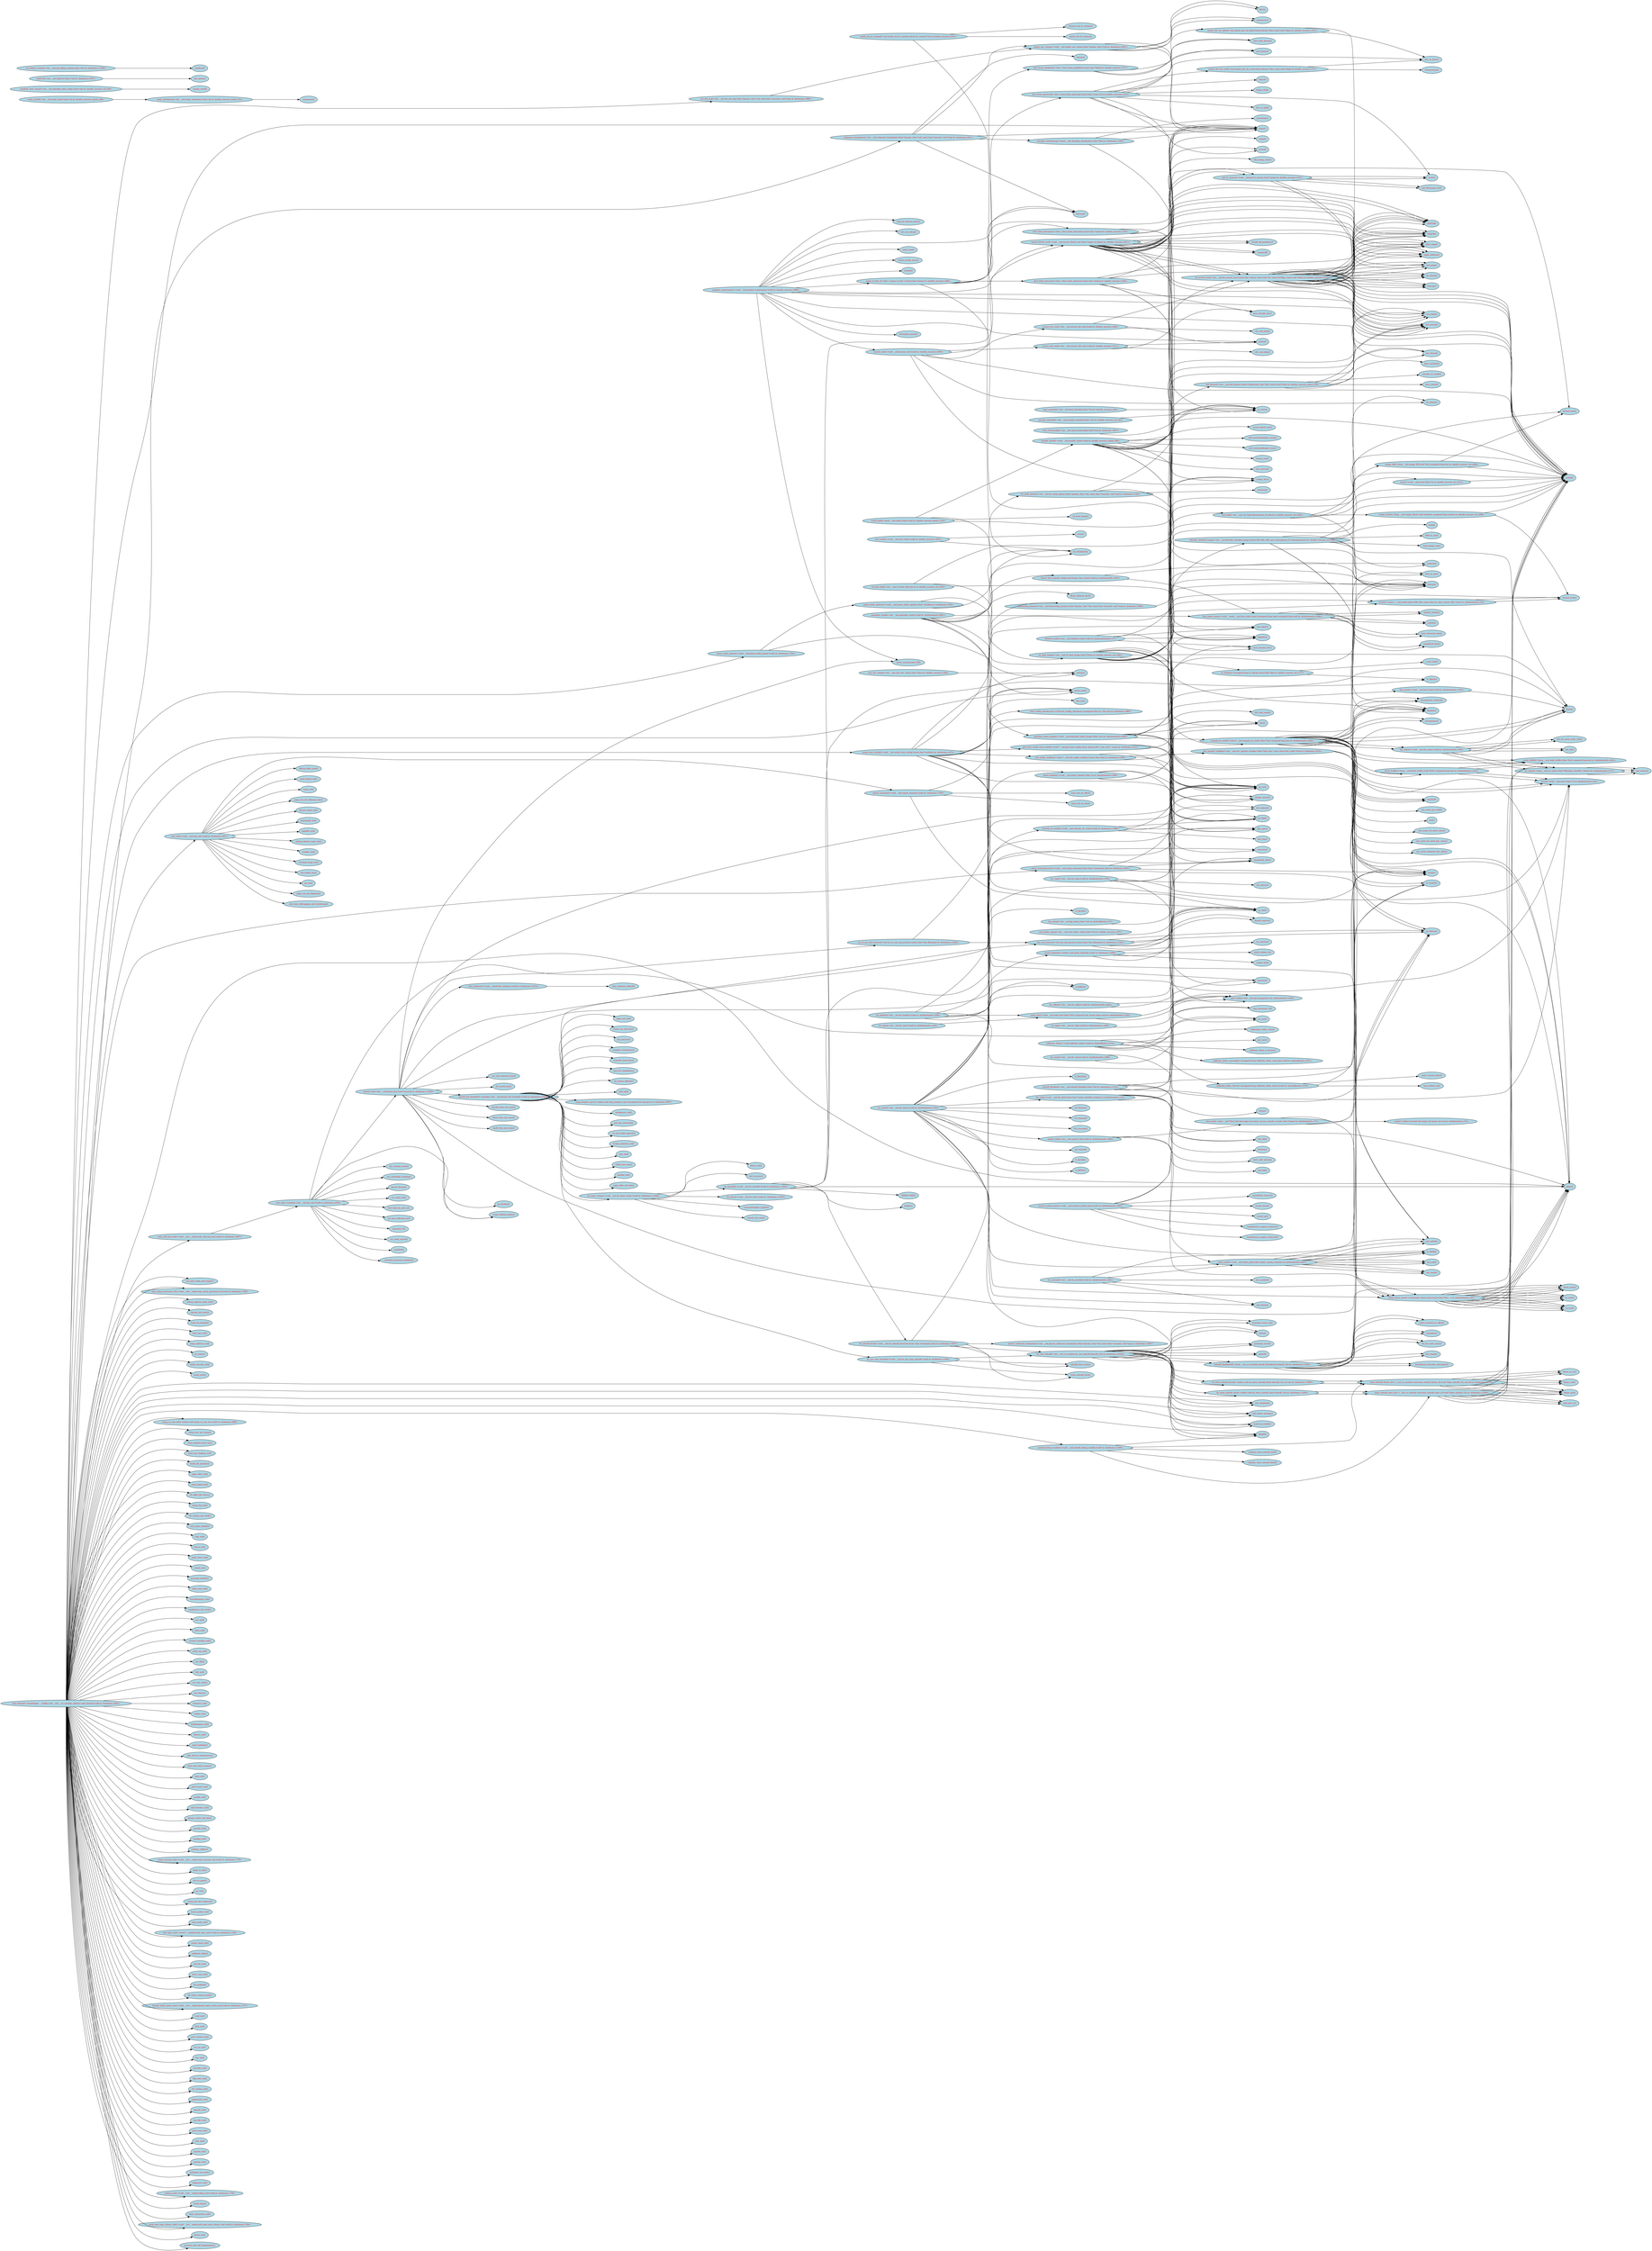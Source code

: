 digraph G{
	rankdir=LR;
	size="800,600";
	node [fontsize=10,fontcolor=red,style=filled,fillcolor=lightblue];
	"init_rootfs() <void __init init_rootfs (void) at ./init/do_mounts.c:635>:" -> "IS_ENABLED()";
	"init_rootfs() <void __init init_rootfs (void) at ./init/do_mounts.c:635>:" -> "strstr()";
	"load_ramdisk() <int __init load_ramdisk (char *str) at ./init/do_mounts.c:38>:" -> "pr_warn()";
	"prepare_namespace() <void __init prepare_namespace (void) at ./init/do_mounts.c:569>:" -> "printk()";
	"prepare_namespace() <void __init prepare_namespace (void) at ./init/do_mounts.c:569>:" -> "ssleep()";
	"prepare_namespace() <void __init prepare_namespace (void) at ./init/do_mounts.c:569>:" -> "wait_for_device_probe()";
	"prepare_namespace() <void __init prepare_namespace (void) at ./init/do_mounts.c:569>:" -> "md_run_setup()";
	"prepare_namespace() <void __init prepare_namespace (void) at ./init/do_mounts.c:569>:" -> "strncmp()";
	"prepare_namespace() <void __init prepare_namespace (void) at ./init/do_mounts.c:569>:" -> "mount_block_root() <void __init mount_block_root (char *name, int flags) at ./init/do_mounts.c:411>:";
	"mount_block_root() <void __init mount_block_root (char *name, int flags) at ./init/do_mounts.c:411>:" -> "alloc_page()";
	"mount_block_root() <void __init mount_block_root (char *name, int flags) at ./init/do_mounts.c:411>:" -> "page_address()";
	"mount_block_root() <void __init mount_block_root (char *name, int flags) at ./init/do_mounts.c:411>:" -> "scnprintf()";
	"mount_block_root() <void __init mount_block_root (char *name, int flags) at ./init/do_mounts.c:411>:" -> "MAJOR()";
	"mount_block_root() <void __init mount_block_root (char *name, int flags) at ./init/do_mounts.c:411>:" -> "MINOR()";
	"mount_block_root() <void __init mount_block_root (char *name, int flags) at ./init/do_mounts.c:411>:" -> "get_fs_names() <void __init get_fs_names (char *page) at ./init/do_mounts.c:347>:";
	"get_fs_names() <void __init get_fs_names (char *page) at ./init/do_mounts.c:347>:" -> "strcpy()";
	"get_fs_names() <void __init get_fs_names (char *page) at ./init/do_mounts.c:347>:" -> "get_filesystem_list()";
	"get_fs_names() <void __init get_fs_names (char *page) at ./init/do_mounts.c:347>:" -> "strchr()";
	"mount_block_root() <void __init mount_block_root (char *name, int flags) at ./init/do_mounts.c:411>:" -> "strlen()";
	"mount_block_root() <void __init mount_block_root (char *name, int flags) at ./init/do_mounts.c:411>:" -> "do_mount_root() <int __init do_mount_root (const char *name, const char *fs, const int flags, const void *data) at ./init/do_mounts.c:374>:";
	"do_mount_root() <int __init do_mount_root (const char *name, const char *fs, const int flags, const void *data) at ./init/do_mounts.c:374>:" -> "alloc_page()";
	"do_mount_root() <int __init do_mount_root (const char *name, const char *fs, const int flags, const void *data) at ./init/do_mounts.c:374>:" -> "page_address()";
	"do_mount_root() <int __init do_mount_root (const char *name, const char *fs, const int flags, const void *data) at ./init/do_mounts.c:374>:" -> "strncpy()";
	"do_mount_root() <int __init do_mount_root (const char *name, const char *fs, const int flags, const void *data) at ./init/do_mounts.c:374>:" -> "init_mount()";
	"do_mount_root() <int __init do_mount_root (const char *name, const char *fs, const int flags, const void *data) at ./init/do_mounts.c:374>:" -> "init_chdir()";
	"do_mount_root() <int __init do_mount_root (const char *name, const char *fs, const int flags, const void *data) at ./init/do_mounts.c:374>:" -> "printk()";
	"do_mount_root() <int __init do_mount_root (const char *name, const char *fs, const int flags, const void *data) at ./init/do_mounts.c:374>:" -> "sb_rdonly()";
	"do_mount_root() <int __init do_mount_root (const char *name, const char *fs, const int flags, const void *data) at ./init/do_mounts.c:374>:" -> "MAJOR()";
	"do_mount_root() <int __init do_mount_root (const char *name, const char *fs, const int flags, const void *data) at ./init/do_mounts.c:374>:" -> "MINOR()";
	"do_mount_root() <int __init do_mount_root (const char *name, const char *fs, const int flags, const void *data) at ./init/do_mounts.c:374>:" -> "put_page()";
	"mount_block_root() <void __init mount_block_root (char *name, int flags) at ./init/do_mounts.c:411>:" -> "printk()";
	"mount_block_root() <void __init mount_block_root (char *name, int flags) at ./init/do_mounts.c:411>:" -> "printk_all_partitions()";
	"mount_block_root() <void __init mount_block_root (char *name, int flags) at ./init/do_mounts.c:411>:" -> "panic()";
	"mount_block_root() <void __init mount_block_root (char *name, int flags) at ./init/do_mounts.c:411>:" -> "put_page()";
	"prepare_namespace() <void __init prepare_namespace (void) at ./init/do_mounts.c:569>:" -> "name_to_dev_t() <dev_t name_to_dev_t (const char *name) at ./init/do_mounts.c:284>:";
	"name_to_dev_t() <dev_t name_to_dev_t (const char *name) at ./init/do_mounts.c:284>:" -> "strcmp()";
	"name_to_dev_t() <dev_t name_to_dev_t (const char *name) at ./init/do_mounts.c:284>:" -> "strncmp()";
	"name_to_dev_t() <dev_t name_to_dev_t (const char *name) at ./init/do_mounts.c:284>:" -> "devt_from_partuuid() <dev_t devt_from_partuuid (const char *uuid_str) at ./init/do_mounts.c:101>:";
	"devt_from_partuuid() <dev_t devt_from_partuuid (const char *uuid_str) at ./init/do_mounts.c:101>:" -> "strchr()";
	"devt_from_partuuid() <dev_t devt_from_partuuid (const char *uuid_str) at ./init/do_mounts.c:101>:" -> "sscanf()";
	"devt_from_partuuid() <dev_t devt_from_partuuid (const char *uuid_str) at ./init/do_mounts.c:101>:" -> "strlen()";
	"devt_from_partuuid() <dev_t devt_from_partuuid (const char *uuid_str) at ./init/do_mounts.c:101>:" -> "class_find_device()";
	"devt_from_partuuid() <dev_t devt_from_partuuid (const char *uuid_str) at ./init/do_mounts.c:101>:" -> "match_dev_by_uuid() <int match_dev_by_uuid (struct device *dev, const void *data) at ./init/do_mounts.c:77>:";
	"match_dev_by_uuid() <int match_dev_by_uuid (struct device *dev, const void *data) at ./init/do_mounts.c:77>:" -> "dev_to_bdev()";
	"match_dev_by_uuid() <int match_dev_by_uuid (struct device *dev, const void *data) at ./init/do_mounts.c:77>:" -> "strncasecmp()";
	"devt_from_partuuid() <dev_t devt_from_partuuid (const char *uuid_str) at ./init/do_mounts.c:101>:" -> "bdget_disk()";
	"devt_from_partuuid() <dev_t devt_from_partuuid (const char *uuid_str) at ./init/do_mounts.c:101>:" -> "dev_to_disk()";
	"devt_from_partuuid() <dev_t devt_from_partuuid (const char *uuid_str) at ./init/do_mounts.c:101>:" -> "dev_to_bdev()";
	"devt_from_partuuid() <dev_t devt_from_partuuid (const char *uuid_str) at ./init/do_mounts.c:101>:" -> "bdput()";
	"devt_from_partuuid() <dev_t devt_from_partuuid (const char *uuid_str) at ./init/do_mounts.c:101>:" -> "put_device()";
	"devt_from_partuuid() <dev_t devt_from_partuuid (const char *uuid_str) at ./init/do_mounts.c:101>:" -> "pr_err()";
	"name_to_dev_t() <dev_t name_to_dev_t (const char *name) at ./init/do_mounts.c:284>:" -> "devt_from_partlabel() <dev_t devt_from_partlabel (const char *label) at ./init/do_mounts.c:177>:";
	"devt_from_partlabel() <dev_t devt_from_partlabel (const char *label) at ./init/do_mounts.c:177>:" -> "class_find_device()";
	"devt_from_partlabel() <dev_t devt_from_partlabel (const char *label) at ./init/do_mounts.c:177>:" -> "match_dev_by_label() <int match_dev_by_label (struct device *dev, const void *data) at ./init/do_mounts.c:167>:";
	"match_dev_by_label() <int match_dev_by_label (struct device *dev, const void *data) at ./init/do_mounts.c:167>:" -> "dev_to_bdev()";
	"match_dev_by_label() <int match_dev_by_label (struct device *dev, const void *data) at ./init/do_mounts.c:167>:" -> "strcmp()";
	"devt_from_partlabel() <dev_t devt_from_partlabel (const char *label) at ./init/do_mounts.c:177>:" -> "put_device()";
	"name_to_dev_t() <dev_t name_to_dev_t (const char *name) at ./init/do_mounts.c:284>:" -> "devt_from_devname() <dev_t devt_from_devname (const char *name) at ./init/do_mounts.c:191>:";
	"devt_from_devname() <dev_t devt_from_devname (const char *name) at ./init/do_mounts.c:191>:" -> "strlen()";
	"devt_from_devname() <dev_t devt_from_devname (const char *name) at ./init/do_mounts.c:191>:" -> "strcpy()";
	"devt_from_devname() <dev_t devt_from_devname (const char *name) at ./init/do_mounts.c:191>:" -> "blk_lookup_devt()";
	"devt_from_devname() <dev_t devt_from_devname (const char *name) at ./init/do_mounts.c:191>:" -> "isdigit()";
	"devt_from_devname() <dev_t devt_from_devname (const char *name) at ./init/do_mounts.c:191>:" -> "simple_strtoul()";
	"name_to_dev_t() <dev_t name_to_dev_t (const char *name) at ./init/do_mounts.c:284>:" -> "devt_from_devnum() <dev_t devt_from_devnum (const char *name) at ./init/do_mounts.c:234>:";
	"devt_from_devnum() <dev_t devt_from_devnum (const char *name) at ./init/do_mounts.c:234>:" -> "sscanf()";
	"devt_from_devnum() <dev_t devt_from_devnum (const char *name) at ./init/do_mounts.c:234>:" -> "MKDEV()";
	"devt_from_devnum() <dev_t devt_from_devnum (const char *name) at ./init/do_mounts.c:234>:" -> "MAJOR()";
	"devt_from_devnum() <dev_t devt_from_devnum (const char *name) at ./init/do_mounts.c:234>:" -> "MINOR()";
	"devt_from_devnum() <dev_t devt_from_devnum (const char *name) at ./init/do_mounts.c:234>:" -> "new_decode_dev()";
	"devt_from_devnum() <dev_t devt_from_devnum (const char *name) at ./init/do_mounts.c:234>:" -> "simple_strtoul()";
	"prepare_namespace() <void __init prepare_namespace (void) at ./init/do_mounts.c:569>:" -> "initrd_load()";
	"prepare_namespace() <void __init prepare_namespace (void) at ./init/do_mounts.c:569>:" -> "driver_probe_done()";
	"prepare_namespace() <void __init prepare_namespace (void) at ./init/do_mounts.c:569>:" -> "msleep()";
	"prepare_namespace() <void __init prepare_namespace (void) at ./init/do_mounts.c:569>:" -> "async_synchronize_full()";
	"prepare_namespace() <void __init prepare_namespace (void) at ./init/do_mounts.c:569>:" -> "mount_root() <void __init mount_root (void) at ./init/do_mounts.c:539>:";
	"mount_root() <void __init mount_root (void) at ./init/do_mounts.c:539>:" -> "mount_nfs_root() <int __init mount_nfs_root (void) at ./init/do_mounts.c:469>:";
	"mount_nfs_root() <int __init mount_nfs_root (void) at ./init/do_mounts.c:469>:" -> "nfs_root_data()";
	"mount_nfs_root() <int __init mount_nfs_root (void) at ./init/do_mounts.c:469>:" -> "do_mount_root() <int __init do_mount_root (const char *name, const char *fs, const int flags, const void *data) at ./init/do_mounts.c:374>:";
	"do_mount_root() <int __init do_mount_root (const char *name, const char *fs, const int flags, const void *data) at ./init/do_mounts.c:374>:" -> "alloc_page()";
	"do_mount_root() <int __init do_mount_root (const char *name, const char *fs, const int flags, const void *data) at ./init/do_mounts.c:374>:" -> "page_address()";
	"do_mount_root() <int __init do_mount_root (const char *name, const char *fs, const int flags, const void *data) at ./init/do_mounts.c:374>:" -> "strncpy()";
	"do_mount_root() <int __init do_mount_root (const char *name, const char *fs, const int flags, const void *data) at ./init/do_mounts.c:374>:" -> "init_mount()";
	"do_mount_root() <int __init do_mount_root (const char *name, const char *fs, const int flags, const void *data) at ./init/do_mounts.c:374>:" -> "init_chdir()";
	"do_mount_root() <int __init do_mount_root (const char *name, const char *fs, const int flags, const void *data) at ./init/do_mounts.c:374>:" -> "printk()";
	"do_mount_root() <int __init do_mount_root (const char *name, const char *fs, const int flags, const void *data) at ./init/do_mounts.c:374>:" -> "sb_rdonly()";
	"do_mount_root() <int __init do_mount_root (const char *name, const char *fs, const int flags, const void *data) at ./init/do_mounts.c:374>:" -> "MAJOR()";
	"do_mount_root() <int __init do_mount_root (const char *name, const char *fs, const int flags, const void *data) at ./init/do_mounts.c:374>:" -> "MINOR()";
	"do_mount_root() <int __init do_mount_root (const char *name, const char *fs, const int flags, const void *data) at ./init/do_mounts.c:374>:" -> "put_page()";
	"mount_nfs_root() <int __init mount_nfs_root (void) at ./init/do_mounts.c:469>:" -> "ssleep()";
	"mount_root() <void __init mount_root (void) at ./init/do_mounts.c:539>:" -> "printk()";
	"mount_root() <void __init mount_root (void) at ./init/do_mounts.c:539>:" -> "mount_cifs_root() <int __init mount_cifs_root (void) at ./init/do_mounts.c:511>:";
	"mount_cifs_root() <int __init mount_cifs_root (void) at ./init/do_mounts.c:511>:" -> "cifs_root_data()";
	"mount_cifs_root() <int __init mount_cifs_root (void) at ./init/do_mounts.c:511>:" -> "do_mount_root() <int __init do_mount_root (const char *name, const char *fs, const int flags, const void *data) at ./init/do_mounts.c:374>:";
	"do_mount_root() <int __init do_mount_root (const char *name, const char *fs, const int flags, const void *data) at ./init/do_mounts.c:374>:" -> "alloc_page()";
	"do_mount_root() <int __init do_mount_root (const char *name, const char *fs, const int flags, const void *data) at ./init/do_mounts.c:374>:" -> "page_address()";
	"do_mount_root() <int __init do_mount_root (const char *name, const char *fs, const int flags, const void *data) at ./init/do_mounts.c:374>:" -> "strncpy()";
	"do_mount_root() <int __init do_mount_root (const char *name, const char *fs, const int flags, const void *data) at ./init/do_mounts.c:374>:" -> "init_mount()";
	"do_mount_root() <int __init do_mount_root (const char *name, const char *fs, const int flags, const void *data) at ./init/do_mounts.c:374>:" -> "init_chdir()";
	"do_mount_root() <int __init do_mount_root (const char *name, const char *fs, const int flags, const void *data) at ./init/do_mounts.c:374>:" -> "printk()";
	"do_mount_root() <int __init do_mount_root (const char *name, const char *fs, const int flags, const void *data) at ./init/do_mounts.c:374>:" -> "sb_rdonly()";
	"do_mount_root() <int __init do_mount_root (const char *name, const char *fs, const int flags, const void *data) at ./init/do_mounts.c:374>:" -> "MAJOR()";
	"do_mount_root() <int __init do_mount_root (const char *name, const char *fs, const int flags, const void *data) at ./init/do_mounts.c:374>:" -> "MINOR()";
	"do_mount_root() <int __init do_mount_root (const char *name, const char *fs, const int flags, const void *data) at ./init/do_mounts.c:374>:" -> "put_page()";
	"mount_cifs_root() <int __init mount_cifs_root (void) at ./init/do_mounts.c:511>:" -> "ssleep()";
	"mount_root() <void __init mount_root (void) at ./init/do_mounts.c:539>:" -> "create_dev()";
	"mount_root() <void __init mount_root (void) at ./init/do_mounts.c:539>:" -> "pr_emerg()";
	"mount_root() <void __init mount_root (void) at ./init/do_mounts.c:539>:" -> "mount_block_root() <void __init mount_block_root (char *name, int flags) at ./init/do_mounts.c:411>:";
	"mount_block_root() <void __init mount_block_root (char *name, int flags) at ./init/do_mounts.c:411>:" -> "alloc_page()";
	"mount_block_root() <void __init mount_block_root (char *name, int flags) at ./init/do_mounts.c:411>:" -> "page_address()";
	"mount_block_root() <void __init mount_block_root (char *name, int flags) at ./init/do_mounts.c:411>:" -> "scnprintf()";
	"mount_block_root() <void __init mount_block_root (char *name, int flags) at ./init/do_mounts.c:411>:" -> "MAJOR()";
	"mount_block_root() <void __init mount_block_root (char *name, int flags) at ./init/do_mounts.c:411>:" -> "MINOR()";
	"mount_block_root() <void __init mount_block_root (char *name, int flags) at ./init/do_mounts.c:411>:" -> "get_fs_names() <void __init get_fs_names (char *page) at ./init/do_mounts.c:347>:";
	"get_fs_names() <void __init get_fs_names (char *page) at ./init/do_mounts.c:347>:" -> "strcpy()";
	"get_fs_names() <void __init get_fs_names (char *page) at ./init/do_mounts.c:347>:" -> "get_filesystem_list()";
	"get_fs_names() <void __init get_fs_names (char *page) at ./init/do_mounts.c:347>:" -> "strchr()";
	"mount_block_root() <void __init mount_block_root (char *name, int flags) at ./init/do_mounts.c:411>:" -> "strlen()";
	"mount_block_root() <void __init mount_block_root (char *name, int flags) at ./init/do_mounts.c:411>:" -> "do_mount_root() <int __init do_mount_root (const char *name, const char *fs, const int flags, const void *data) at ./init/do_mounts.c:374>:";
	"do_mount_root() <int __init do_mount_root (const char *name, const char *fs, const int flags, const void *data) at ./init/do_mounts.c:374>:" -> "alloc_page()";
	"do_mount_root() <int __init do_mount_root (const char *name, const char *fs, const int flags, const void *data) at ./init/do_mounts.c:374>:" -> "page_address()";
	"do_mount_root() <int __init do_mount_root (const char *name, const char *fs, const int flags, const void *data) at ./init/do_mounts.c:374>:" -> "strncpy()";
	"do_mount_root() <int __init do_mount_root (const char *name, const char *fs, const int flags, const void *data) at ./init/do_mounts.c:374>:" -> "init_mount()";
	"do_mount_root() <int __init do_mount_root (const char *name, const char *fs, const int flags, const void *data) at ./init/do_mounts.c:374>:" -> "init_chdir()";
	"do_mount_root() <int __init do_mount_root (const char *name, const char *fs, const int flags, const void *data) at ./init/do_mounts.c:374>:" -> "printk()";
	"do_mount_root() <int __init do_mount_root (const char *name, const char *fs, const int flags, const void *data) at ./init/do_mounts.c:374>:" -> "sb_rdonly()";
	"do_mount_root() <int __init do_mount_root (const char *name, const char *fs, const int flags, const void *data) at ./init/do_mounts.c:374>:" -> "MAJOR()";
	"do_mount_root() <int __init do_mount_root (const char *name, const char *fs, const int flags, const void *data) at ./init/do_mounts.c:374>:" -> "MINOR()";
	"do_mount_root() <int __init do_mount_root (const char *name, const char *fs, const int flags, const void *data) at ./init/do_mounts.c:374>:" -> "put_page()";
	"mount_block_root() <void __init mount_block_root (char *name, int flags) at ./init/do_mounts.c:411>:" -> "printk()";
	"mount_block_root() <void __init mount_block_root (char *name, int flags) at ./init/do_mounts.c:411>:" -> "printk_all_partitions()";
	"mount_block_root() <void __init mount_block_root (char *name, int flags) at ./init/do_mounts.c:411>:" -> "panic()";
	"mount_block_root() <void __init mount_block_root (char *name, int flags) at ./init/do_mounts.c:411>:" -> "put_page()";
	"prepare_namespace() <void __init prepare_namespace (void) at ./init/do_mounts.c:569>:" -> "devtmpfs_mount()";
	"prepare_namespace() <void __init prepare_namespace (void) at ./init/do_mounts.c:569>:" -> "init_mount()";
	"prepare_namespace() <void __init prepare_namespace (void) at ./init/do_mounts.c:569>:" -> "init_chroot()";
	"root_delay_setup() <int __init root_delay_setup (char *str) at ./init/do_mounts.c:337>:" -> "simple_strtoul()";
	"root_dev_setup() <int __init root_dev_setup (char *line) at ./init/do_mounts.c:304>:" -> "strlcpy()";
	"rootfs_init_fs_context() <int rootfs_init_fs_context (struct fs_context *fc) at ./init/do_mounts.c:621>:" -> "IS_ENABLED()";
	"rootfs_init_fs_context() <int rootfs_init_fs_context (struct fs_context *fc) at ./init/do_mounts.c:621>:" -> "shmem_init_fs_context()";
	"rootfs_init_fs_context() <int rootfs_init_fs_context (struct fs_context *fc) at ./init/do_mounts.c:621>:" -> "ramfs_init_fs_context()";
	"early_initrd() <int __init early_initrd (char *p) at ./init/do_mounts_initrd.c:48>:" -> "early_initrdmem() <int __init early_initrdmem (char *p) at ./init/do_mounts_initrd.c:31>:";
	"early_initrdmem() <int __init early_initrdmem (char *p) at ./init/do_mounts_initrd.c:31>:" -> "memparse()";
	"initrd_load() <bool __init initrd_load (void) at ./init/do_mounts_initrd.c:124>:" -> "create_dev()";
	"initrd_load() <bool __init initrd_load (void) at ./init/do_mounts_initrd.c:124>:" -> "rd_load_image()";
	"initrd_load() <bool __init initrd_load (void) at ./init/do_mounts_initrd.c:124>:" -> "init_unlink()";
	"initrd_load() <bool __init initrd_load (void) at ./init/do_mounts_initrd.c:124>:" -> "handle_initrd() <void __init handle_initrd (void) at ./init/do_mounts_initrd.c:66>:";
	"handle_initrd() <void __init handle_initrd (void) at ./init/do_mounts_initrd.c:66>:" -> "pr_warn()";
	"handle_initrd() <void __init handle_initrd (void) at ./init/do_mounts_initrd.c:66>:" -> "new_encode_dev()";
	"handle_initrd() <void __init handle_initrd (void) at ./init/do_mounts_initrd.c:66>:" -> "create_dev()";
	"handle_initrd() <void __init handle_initrd (void) at ./init/do_mounts_initrd.c:66>:" -> "mount_block_root()";
	"handle_initrd() <void __init handle_initrd (void) at ./init/do_mounts_initrd.c:66>:" -> "init_mkdir()";
	"handle_initrd() <void __init handle_initrd (void) at ./init/do_mounts_initrd.c:66>:" -> "init_chdir()";
	"handle_initrd() <void __init handle_initrd (void) at ./init/do_mounts_initrd.c:66>:" -> "call_usermodehelper_setup()";
	"handle_initrd() <void __init handle_initrd (void) at ./init/do_mounts_initrd.c:66>:" -> "init_linuxrc() <int __init init_linuxrc (struct subprocess_info *info, struct cred *new) at ./init/do_mounts_initrd.c:54>:";
	"init_linuxrc() <int __init init_linuxrc (struct subprocess_info *info, struct cred *new) at ./init/do_mounts_initrd.c:54>:" -> "ksys_unshare()";
	"init_linuxrc() <int __init init_linuxrc (struct subprocess_info *info, struct cred *new) at ./init/do_mounts_initrd.c:54>:" -> "console_on_rootfs()";
	"init_linuxrc() <int __init init_linuxrc (struct subprocess_info *info, struct cred *new) at ./init/do_mounts_initrd.c:54>:" -> "init_chdir()";
	"init_linuxrc() <int __init init_linuxrc (struct subprocess_info *info, struct cred *new) at ./init/do_mounts_initrd.c:54>:" -> "init_mount()";
	"init_linuxrc() <int __init init_linuxrc (struct subprocess_info *info, struct cred *new) at ./init/do_mounts_initrd.c:54>:" -> "init_chroot()";
	"init_linuxrc() <int __init init_linuxrc (struct subprocess_info *info, struct cred *new) at ./init/do_mounts_initrd.c:54>:" -> "ksys_setsid()";
	"handle_initrd() <void __init handle_initrd (void) at ./init/do_mounts_initrd.c:66>:" -> "call_usermodehelper_exec()";
	"handle_initrd() <void __init handle_initrd (void) at ./init/do_mounts_initrd.c:66>:" -> "init_mount()";
	"handle_initrd() <void __init handle_initrd (void) at ./init/do_mounts_initrd.c:66>:" -> "init_chroot()";
	"handle_initrd() <void __init handle_initrd (void) at ./init/do_mounts_initrd.c:66>:" -> "new_decode_dev()";
	"handle_initrd() <void __init handle_initrd (void) at ./init/do_mounts_initrd.c:66>:" -> "mount_root()";
	"handle_initrd() <void __init handle_initrd (void) at ./init/do_mounts_initrd.c:66>:" -> "printk()";
	"handle_initrd() <void __init handle_initrd (void) at ./init/do_mounts_initrd.c:66>:" -> "init_umount()";
	"do_collect() <int __init do_collect (void) at ./init/initramfs.c:242>:" -> "memcpy()";
	"do_collect() <int __init do_collect (void) at ./init/initramfs.c:242>:" -> "eat() <inline void __init eat (unsigned n) at ./init/initramfs.c:209>:";
	"do_copy() <int __init do_copy (void) at ./init/initramfs.c:378>:" -> "xwrite() <ssize_t __init xwrite (struct file *file, const char *p, size_t count, loff_t *pos) at ./init/initramfs.c:18>:";
	"xwrite() <ssize_t __init xwrite (struct file *file, const char *p, size_t count, loff_t *pos) at ./init/initramfs.c:18>:" -> "kernel_write()";
	"do_copy() <int __init do_copy (void) at ./init/initramfs.c:378>:" -> "error() <void __init error (char *x) at ./init/initramfs.c:43>:";
	"do_copy() <int __init do_copy (void) at ./init/initramfs.c:378>:" -> "vfs_utimes()";
	"do_copy() <int __init do_copy (void) at ./init/initramfs.c:378>:" -> "fput()";
	"do_copy() <int __init do_copy (void) at ./init/initramfs.c:378>:" -> "eat() <inline void __init eat (unsigned n) at ./init/initramfs.c:209>:";
	"do_header() <int __init do_header (void) at ./init/initramfs.c:256>:" -> "memcmp()";
	"do_header() <int __init do_header (void) at ./init/initramfs.c:256>:" -> "error() <void __init error (char *x) at ./init/initramfs.c:43>:";
	"do_header() <int __init do_header (void) at ./init/initramfs.c:256>:" -> "parse_header() <void __init parse_header (char *s) at ./init/initramfs.c:168>:";
	"parse_header() <void __init parse_header (char *s) at ./init/initramfs.c:168>:" -> "memcpy()";
	"parse_header() <void __init parse_header (char *s) at ./init/initramfs.c:168>:" -> "simple_strtoul()";
	"parse_header() <void __init parse_header (char *s) at ./init/initramfs.c:168>:" -> "new_encode_dev()";
	"parse_header() <void __init parse_header (char *s) at ./init/initramfs.c:168>:" -> "MKDEV()";
	"do_header() <int __init do_header (void) at ./init/initramfs.c:256>:" -> "N_ALIGN()";
	"do_header() <int __init do_header (void) at ./init/initramfs.c:256>:" -> "S_ISLNK()";
	"do_header() <int __init do_header (void) at ./init/initramfs.c:256>:" -> "S_ISREG()";
	"do_header() <int __init do_header (void) at ./init/initramfs.c:256>:" -> "read_into() <void __init read_into (char *buf, unsigned size, enum state next) at ./init/initramfs.c:220>:";
	"read_into() <void __init read_into (char *buf, unsigned size, enum state next) at ./init/initramfs.c:220>:" -> "eat() <inline void __init eat (unsigned n) at ./init/initramfs.c:209>:";
	"do_name() <int __init do_name (void) at ./init/initramfs.c:335>:" -> "strcmp()";
	"do_name() <int __init do_name (void) at ./init/initramfs.c:335>:" -> "free_hash() <void __init free_hash (void) at ./init/initramfs.c:105>:";
	"free_hash() <void __init free_hash (void) at ./init/initramfs.c:105>:" -> "kfree()";
	"do_name() <int __init do_name (void) at ./init/initramfs.c:335>:" -> "clean_path() <void __init clean_path (char *path, umode_t fmode) at ./init/initramfs.c:307>:";
	"clean_path() <void __init clean_path (char *path, umode_t fmode) at ./init/initramfs.c:307>:" -> "init_stat()";
	"clean_path() <void __init clean_path (char *path, umode_t fmode) at ./init/initramfs.c:307>:" -> "S_ISDIR()";
	"clean_path() <void __init clean_path (char *path, umode_t fmode) at ./init/initramfs.c:307>:" -> "init_rmdir()";
	"clean_path() <void __init clean_path (char *path, umode_t fmode) at ./init/initramfs.c:307>:" -> "init_unlink()";
	"do_name() <int __init do_name (void) at ./init/initramfs.c:335>:" -> "S_ISREG()";
	"do_name() <int __init do_name (void) at ./init/initramfs.c:335>:" -> "maybe_link() <int __init maybe_link (void) at ./init/initramfs.c:320>:";
	"maybe_link() <int __init maybe_link (void) at ./init/initramfs.c:320>:" -> "find_link() <char __init *find_link (int major, int minor, int ino, umode_t mode, char *name) at ./init/initramfs.c:77>:";
	"find_link() <char __init *find_link (int major, int minor, int ino, umode_t mode, char *name) at ./init/initramfs.c:77>:" -> "hash() <inline int hash (int major, int minor, int ino) at ./init/initramfs.c:70>:";
	"find_link() <char __init *find_link (int major, int minor, int ino, umode_t mode, char *name) at ./init/initramfs.c:77>:" -> "kmalloc()";
	"find_link() <char __init *find_link (int major, int minor, int ino, umode_t mode, char *name) at ./init/initramfs.c:77>:" -> "panic_show_mem() <void panic_show_mem (const char *fmt, ...) at ./init/initramfs.c:49>:";
	"panic_show_mem() <void panic_show_mem (const char *fmt, ...) at ./init/initramfs.c:49>:" -> "show_mem()";
	"panic_show_mem() <void panic_show_mem (const char *fmt, ...) at ./init/initramfs.c:49>:" -> "va_start()";
	"panic_show_mem() <void panic_show_mem (const char *fmt, ...) at ./init/initramfs.c:49>:" -> "panic()";
	"panic_show_mem() <void panic_show_mem (const char *fmt, ...) at ./init/initramfs.c:49>:" -> "va_end()";
	"find_link() <char __init *find_link (int major, int minor, int ino, umode_t mode, char *name) at ./init/initramfs.c:77>:" -> "strcpy()";
	"maybe_link() <int __init maybe_link (void) at ./init/initramfs.c:320>:" -> "clean_path() <void __init clean_path (char *path, umode_t fmode) at ./init/initramfs.c:307>:";
	"clean_path() <void __init clean_path (char *path, umode_t fmode) at ./init/initramfs.c:307>:" -> "init_stat()";
	"clean_path() <void __init clean_path (char *path, umode_t fmode) at ./init/initramfs.c:307>:" -> "S_ISDIR()";
	"clean_path() <void __init clean_path (char *path, umode_t fmode) at ./init/initramfs.c:307>:" -> "init_rmdir()";
	"clean_path() <void __init clean_path (char *path, umode_t fmode) at ./init/initramfs.c:307>:" -> "init_unlink()";
	"maybe_link() <int __init maybe_link (void) at ./init/initramfs.c:320>:" -> "init_link()";
	"do_name() <int __init do_name (void) at ./init/initramfs.c:335>:" -> "filp_open()";
	"do_name() <int __init do_name (void) at ./init/initramfs.c:335>:" -> "IS_ERR()";
	"do_name() <int __init do_name (void) at ./init/initramfs.c:335>:" -> "vfs_fchown()";
	"do_name() <int __init do_name (void) at ./init/initramfs.c:335>:" -> "vfs_fchmod()";
	"do_name() <int __init do_name (void) at ./init/initramfs.c:335>:" -> "vfs_truncate()";
	"do_name() <int __init do_name (void) at ./init/initramfs.c:335>:" -> "S_ISDIR()";
	"do_name() <int __init do_name (void) at ./init/initramfs.c:335>:" -> "init_mkdir()";
	"do_name() <int __init do_name (void) at ./init/initramfs.c:335>:" -> "init_chown()";
	"do_name() <int __init do_name (void) at ./init/initramfs.c:335>:" -> "init_chmod()";
	"do_name() <int __init do_name (void) at ./init/initramfs.c:335>:" -> "dir_add() <void __init dir_add (const char *name, time64_t mtime) at ./init/initramfs.c:135>:";
	"dir_add() <void __init dir_add (const char *name, time64_t mtime) at ./init/initramfs.c:135>:" -> "kmalloc()";
	"dir_add() <void __init dir_add (const char *name, time64_t mtime) at ./init/initramfs.c:135>:" -> "panic_show_mem() <void panic_show_mem (const char *fmt, ...) at ./init/initramfs.c:49>:";
	"panic_show_mem() <void panic_show_mem (const char *fmt, ...) at ./init/initramfs.c:49>:" -> "show_mem()";
	"panic_show_mem() <void panic_show_mem (const char *fmt, ...) at ./init/initramfs.c:49>:" -> "va_start()";
	"panic_show_mem() <void panic_show_mem (const char *fmt, ...) at ./init/initramfs.c:49>:" -> "panic()";
	"panic_show_mem() <void panic_show_mem (const char *fmt, ...) at ./init/initramfs.c:49>:" -> "va_end()";
	"dir_add() <void __init dir_add (const char *name, time64_t mtime) at ./init/initramfs.c:135>:" -> "INIT_LIST_HEAD()";
	"dir_add() <void __init dir_add (const char *name, time64_t mtime) at ./init/initramfs.c:135>:" -> "kstrdup()";
	"dir_add() <void __init dir_add (const char *name, time64_t mtime) at ./init/initramfs.c:135>:" -> "list_add()";
	"do_name() <int __init do_name (void) at ./init/initramfs.c:335>:" -> "S_ISBLK()";
	"do_name() <int __init do_name (void) at ./init/initramfs.c:335>:" -> "S_ISCHR()";
	"do_name() <int __init do_name (void) at ./init/initramfs.c:335>:" -> "S_ISFIFO()";
	"do_name() <int __init do_name (void) at ./init/initramfs.c:335>:" -> "S_ISSOCK()";
	"do_name() <int __init do_name (void) at ./init/initramfs.c:335>:" -> "init_mknod()";
	"do_name() <int __init do_name (void) at ./init/initramfs.c:335>:" -> "do_utime() <long __init do_utime (char *filename, time64_t mtime) at ./init/initramfs.c:117>:";
	"do_utime() <long __init do_utime (char *filename, time64_t mtime) at ./init/initramfs.c:117>:" -> "init_utimes()";
	"do_reset() <int __init do_reset (void) at ./init/initramfs.c:298>:" -> "eat() <inline void __init eat (unsigned n) at ./init/initramfs.c:209>:";
	"do_reset() <int __init do_reset (void) at ./init/initramfs.c:298>:" -> "error() <void __init error (char *x) at ./init/initramfs.c:43>:";
	"do_skip() <int __init do_skip (void) at ./init/initramfs.c:286>:" -> "eat() <inline void __init eat (unsigned n) at ./init/initramfs.c:209>:";
	"do_start() <int __init do_start (void) at ./init/initramfs.c:236>:" -> "read_into() <void __init read_into (char *buf, unsigned size, enum state next) at ./init/initramfs.c:220>:";
	"read_into() <void __init read_into (char *buf, unsigned size, enum state next) at ./init/initramfs.c:220>:" -> "eat() <inline void __init eat (unsigned n) at ./init/initramfs.c:209>:";
	"do_symlink() <int __init do_symlink (void) at ./init/initramfs.c:402>:" -> "N_ALIGN()";
	"do_symlink() <int __init do_symlink (void) at ./init/initramfs.c:402>:" -> "clean_path() <void __init clean_path (char *path, umode_t fmode) at ./init/initramfs.c:307>:";
	"clean_path() <void __init clean_path (char *path, umode_t fmode) at ./init/initramfs.c:307>:" -> "init_stat()";
	"clean_path() <void __init clean_path (char *path, umode_t fmode) at ./init/initramfs.c:307>:" -> "S_ISDIR()";
	"clean_path() <void __init clean_path (char *path, umode_t fmode) at ./init/initramfs.c:307>:" -> "init_rmdir()";
	"clean_path() <void __init clean_path (char *path, umode_t fmode) at ./init/initramfs.c:307>:" -> "init_unlink()";
	"do_symlink() <int __init do_symlink (void) at ./init/initramfs.c:402>:" -> "init_symlink()";
	"do_symlink() <int __init do_symlink (void) at ./init/initramfs.c:402>:" -> "init_chown()";
	"do_symlink() <int __init do_symlink (void) at ./init/initramfs.c:402>:" -> "do_utime() <long __init do_utime (char *filename, time64_t mtime) at ./init/initramfs.c:117>:";
	"do_utime() <long __init do_utime (char *filename, time64_t mtime) at ./init/initramfs.c:117>:" -> "init_utimes()";
	"populate_rootfs() <int __init populate_rootfs (void) at ./init/initramfs.c:661>:" -> "unpack_to_rootfs() <char *__init unpack_to_rootfs (char *buf, unsigned long len) at ./init/initramfs.c:462>:";
	"unpack_to_rootfs() <char *__init unpack_to_rootfs (char *buf, unsigned long len) at ./init/initramfs.c:462>:" -> "decompress()";
	"unpack_to_rootfs() <char *__init unpack_to_rootfs (char *buf, unsigned long len) at ./init/initramfs.c:462>:" -> "kmalloc()";
	"unpack_to_rootfs() <char *__init unpack_to_rootfs (char *buf, unsigned long len) at ./init/initramfs.c:462>:" -> "N_ALIGN()";
	"unpack_to_rootfs() <char *__init unpack_to_rootfs (char *buf, unsigned long len) at ./init/initramfs.c:462>:" -> "panic_show_mem() <void panic_show_mem (const char *fmt, ...) at ./init/initramfs.c:49>:";
	"panic_show_mem() <void panic_show_mem (const char *fmt, ...) at ./init/initramfs.c:49>:" -> "show_mem()";
	"panic_show_mem() <void panic_show_mem (const char *fmt, ...) at ./init/initramfs.c:49>:" -> "va_start()";
	"panic_show_mem() <void panic_show_mem (const char *fmt, ...) at ./init/initramfs.c:49>:" -> "panic()";
	"panic_show_mem() <void panic_show_mem (const char *fmt, ...) at ./init/initramfs.c:49>:" -> "va_end()";
	"unpack_to_rootfs() <char *__init unpack_to_rootfs (char *buf, unsigned long len) at ./init/initramfs.c:462>:" -> "write_buffer() <long __init write_buffer (char *buf, unsigned long len) at ./init/initramfs.c:425>:";
	"unpack_to_rootfs() <char *__init unpack_to_rootfs (char *buf, unsigned long len) at ./init/initramfs.c:462>:" -> "decompress_method()";
	"unpack_to_rootfs() <char *__init unpack_to_rootfs (char *buf, unsigned long len) at ./init/initramfs.c:462>:" -> "pr_debug()";
	"unpack_to_rootfs() <char *__init unpack_to_rootfs (char *buf, unsigned long len) at ./init/initramfs.c:462>:" -> "flush_buffer() <long __init flush_buffer (void *bufv, unsigned long len) at ./init/initramfs.c:435>:";
	"flush_buffer() <long __init flush_buffer (void *bufv, unsigned long len) at ./init/initramfs.c:435>:" -> "write_buffer() <long __init write_buffer (char *buf, unsigned long len) at ./init/initramfs.c:425>:";
	"flush_buffer() <long __init flush_buffer (void *bufv, unsigned long len) at ./init/initramfs.c:435>:" -> "error() <void __init error (char *x) at ./init/initramfs.c:43>:";
	"unpack_to_rootfs() <char *__init unpack_to_rootfs (char *buf, unsigned long len) at ./init/initramfs.c:462>:" -> "error() <void __init error (char *x) at ./init/initramfs.c:43>:";
	"unpack_to_rootfs() <char *__init unpack_to_rootfs (char *buf, unsigned long len) at ./init/initramfs.c:462>:" -> "snprintf()";
	"unpack_to_rootfs() <char *__init unpack_to_rootfs (char *buf, unsigned long len) at ./init/initramfs.c:462>:" -> "dir_utime() <void __init dir_utime (void) at ./init/initramfs.c:146>:";
	"dir_utime() <void __init dir_utime (void) at ./init/initramfs.c:146>:" -> "list_for_each_entry_safe()";
	"dir_utime() <void __init dir_utime (void) at ./init/initramfs.c:146>:" -> "list_del()";
	"dir_utime() <void __init dir_utime (void) at ./init/initramfs.c:146>:" -> "do_utime() <long __init do_utime (char *filename, time64_t mtime) at ./init/initramfs.c:117>:";
	"do_utime() <long __init do_utime (char *filename, time64_t mtime) at ./init/initramfs.c:117>:" -> "init_utimes()";
	"dir_utime() <void __init dir_utime (void) at ./init/initramfs.c:146>:" -> "kfree()";
	"unpack_to_rootfs() <char *__init unpack_to_rootfs (char *buf, unsigned long len) at ./init/initramfs.c:462>:" -> "kfree()";
	"populate_rootfs() <int __init populate_rootfs (void) at ./init/initramfs.c:661>:" -> "panic_show_mem() <void panic_show_mem (const char *fmt, ...) at ./init/initramfs.c:49>:";
	"panic_show_mem() <void panic_show_mem (const char *fmt, ...) at ./init/initramfs.c:49>:" -> "show_mem()";
	"panic_show_mem() <void panic_show_mem (const char *fmt, ...) at ./init/initramfs.c:49>:" -> "va_start()";
	"panic_show_mem() <void panic_show_mem (const char *fmt, ...) at ./init/initramfs.c:49>:" -> "panic()";
	"panic_show_mem() <void panic_show_mem (const char *fmt, ...) at ./init/initramfs.c:49>:" -> "va_end()";
	"populate_rootfs() <int __init populate_rootfs (void) at ./init/initramfs.c:661>:" -> "IS_ENABLED()";
	"populate_rootfs() <int __init populate_rootfs (void) at ./init/initramfs.c:661>:" -> "printk()";
	"populate_rootfs() <int __init populate_rootfs (void) at ./init/initramfs.c:661>:" -> "populate_initrd_image() <void __init populate_initrd_image (char *err) at ./init/initramfs.c:638>:";
	"populate_initrd_image() <void __init populate_initrd_image (char *err) at ./init/initramfs.c:638>:" -> "unpack_to_rootfs() <char *__init unpack_to_rootfs (char *buf, unsigned long len) at ./init/initramfs.c:462>:";
	"unpack_to_rootfs() <char *__init unpack_to_rootfs (char *buf, unsigned long len) at ./init/initramfs.c:462>:" -> "decompress()";
	"unpack_to_rootfs() <char *__init unpack_to_rootfs (char *buf, unsigned long len) at ./init/initramfs.c:462>:" -> "kmalloc()";
	"unpack_to_rootfs() <char *__init unpack_to_rootfs (char *buf, unsigned long len) at ./init/initramfs.c:462>:" -> "N_ALIGN()";
	"unpack_to_rootfs() <char *__init unpack_to_rootfs (char *buf, unsigned long len) at ./init/initramfs.c:462>:" -> "panic_show_mem() <void panic_show_mem (const char *fmt, ...) at ./init/initramfs.c:49>:";
	"panic_show_mem() <void panic_show_mem (const char *fmt, ...) at ./init/initramfs.c:49>:" -> "show_mem()";
	"panic_show_mem() <void panic_show_mem (const char *fmt, ...) at ./init/initramfs.c:49>:" -> "va_start()";
	"panic_show_mem() <void panic_show_mem (const char *fmt, ...) at ./init/initramfs.c:49>:" -> "panic()";
	"panic_show_mem() <void panic_show_mem (const char *fmt, ...) at ./init/initramfs.c:49>:" -> "va_end()";
	"unpack_to_rootfs() <char *__init unpack_to_rootfs (char *buf, unsigned long len) at ./init/initramfs.c:462>:" -> "write_buffer() <long __init write_buffer (char *buf, unsigned long len) at ./init/initramfs.c:425>:";
	"unpack_to_rootfs() <char *__init unpack_to_rootfs (char *buf, unsigned long len) at ./init/initramfs.c:462>:" -> "decompress_method()";
	"unpack_to_rootfs() <char *__init unpack_to_rootfs (char *buf, unsigned long len) at ./init/initramfs.c:462>:" -> "pr_debug()";
	"unpack_to_rootfs() <char *__init unpack_to_rootfs (char *buf, unsigned long len) at ./init/initramfs.c:462>:" -> "flush_buffer() <long __init flush_buffer (void *bufv, unsigned long len) at ./init/initramfs.c:435>:";
	"flush_buffer() <long __init flush_buffer (void *bufv, unsigned long len) at ./init/initramfs.c:435>:" -> "write_buffer() <long __init write_buffer (char *buf, unsigned long len) at ./init/initramfs.c:425>:";
	"flush_buffer() <long __init flush_buffer (void *bufv, unsigned long len) at ./init/initramfs.c:435>:" -> "error() <void __init error (char *x) at ./init/initramfs.c:43>:";
	"unpack_to_rootfs() <char *__init unpack_to_rootfs (char *buf, unsigned long len) at ./init/initramfs.c:462>:" -> "error() <void __init error (char *x) at ./init/initramfs.c:43>:";
	"unpack_to_rootfs() <char *__init unpack_to_rootfs (char *buf, unsigned long len) at ./init/initramfs.c:462>:" -> "snprintf()";
	"unpack_to_rootfs() <char *__init unpack_to_rootfs (char *buf, unsigned long len) at ./init/initramfs.c:462>:" -> "dir_utime() <void __init dir_utime (void) at ./init/initramfs.c:146>:";
	"dir_utime() <void __init dir_utime (void) at ./init/initramfs.c:146>:" -> "list_for_each_entry_safe()";
	"dir_utime() <void __init dir_utime (void) at ./init/initramfs.c:146>:" -> "list_del()";
	"dir_utime() <void __init dir_utime (void) at ./init/initramfs.c:146>:" -> "do_utime() <long __init do_utime (char *filename, time64_t mtime) at ./init/initramfs.c:117>:";
	"do_utime() <long __init do_utime (char *filename, time64_t mtime) at ./init/initramfs.c:117>:" -> "init_utimes()";
	"dir_utime() <void __init dir_utime (void) at ./init/initramfs.c:146>:" -> "kfree()";
	"unpack_to_rootfs() <char *__init unpack_to_rootfs (char *buf, unsigned long len) at ./init/initramfs.c:462>:" -> "kfree()";
	"populate_initrd_image() <void __init populate_initrd_image (char *err) at ./init/initramfs.c:638>:" -> "printk()";
	"populate_initrd_image() <void __init populate_initrd_image (char *err) at ./init/initramfs.c:638>:" -> "filp_open()";
	"populate_initrd_image() <void __init populate_initrd_image (char *err) at ./init/initramfs.c:638>:" -> "IS_ERR()";
	"populate_initrd_image() <void __init populate_initrd_image (char *err) at ./init/initramfs.c:638>:" -> "xwrite() <ssize_t __init xwrite (struct file *file, const char *p, size_t count, loff_t *pos) at ./init/initramfs.c:18>:";
	"xwrite() <ssize_t __init xwrite (struct file *file, const char *p, size_t count, loff_t *pos) at ./init/initramfs.c:18>:" -> "kernel_write()";
	"populate_initrd_image() <void __init populate_initrd_image (char *err) at ./init/initramfs.c:638>:" -> "pr_err()";
	"populate_initrd_image() <void __init populate_initrd_image (char *err) at ./init/initramfs.c:638>:" -> "fput()";
	"populate_rootfs() <int __init populate_rootfs (void) at ./init/initramfs.c:661>:" -> "kexec_free_initrd() <inline bool kexec_free_initrd (void) at ./init/initramfs.c:631>:";
	"kexec_free_initrd() <inline bool kexec_free_initrd (void) at ./init/initramfs.c:631>:" -> "memset()";
	"kexec_free_initrd() <inline bool kexec_free_initrd (void) at ./init/initramfs.c:631>:" -> "free_initrd_mem() <void __weak __init free_initrd_mem (unsigned long start, unsigned long end) at ./init/initramfs.c:594>:";
	"free_initrd_mem() <void __weak __init free_initrd_mem (unsigned long start, unsigned long end) at ./init/initramfs.c:594>:" -> "ALIGN_DOWN()";
	"free_initrd_mem() <void __weak __init free_initrd_mem (unsigned long start, unsigned long end) at ./init/initramfs.c:594>:" -> "ALIGN()";
	"free_initrd_mem() <void __weak __init free_initrd_mem (unsigned long start, unsigned long end) at ./init/initramfs.c:594>:" -> "memblock_free()";
	"free_initrd_mem() <void __weak __init free_initrd_mem (unsigned long start, unsigned long end) at ./init/initramfs.c:594>:" -> "free_reserved_area()";
	"populate_rootfs() <int __init populate_rootfs (void) at ./init/initramfs.c:661>:" -> "free_initrd_mem() <void __weak __init free_initrd_mem (unsigned long start, unsigned long end) at ./init/initramfs.c:594>:";
	"free_initrd_mem() <void __weak __init free_initrd_mem (unsigned long start, unsigned long end) at ./init/initramfs.c:594>:" -> "ALIGN_DOWN()";
	"free_initrd_mem() <void __weak __init free_initrd_mem (unsigned long start, unsigned long end) at ./init/initramfs.c:594>:" -> "ALIGN()";
	"free_initrd_mem() <void __weak __init free_initrd_mem (unsigned long start, unsigned long end) at ./init/initramfs.c:594>:" -> "memblock_free()";
	"free_initrd_mem() <void __weak __init free_initrd_mem (unsigned long start, unsigned long end) at ./init/initramfs.c:594>:" -> "free_reserved_area()";
	"populate_rootfs() <int __init populate_rootfs (void) at ./init/initramfs.c:661>:" -> "flush_delayed_fput()";
	"reserve_initrd_mem() <void __init reserve_initrd_mem (void) at ./init/initramfs.c:549>:" -> "round_down()";
	"reserve_initrd_mem() <void __init reserve_initrd_mem (void) at ./init/initramfs.c:549>:" -> "round_up()";
	"reserve_initrd_mem() <void __init reserve_initrd_mem (void) at ./init/initramfs.c:549>:" -> "memblock_is_region_memory()";
	"reserve_initrd_mem() <void __init reserve_initrd_mem (void) at ./init/initramfs.c:549>:" -> "pr_err()";
	"reserve_initrd_mem() <void __init reserve_initrd_mem (void) at ./init/initramfs.c:549>:" -> "memblock_is_region_reserved()";
	"reserve_initrd_mem() <void __init reserve_initrd_mem (void) at ./init/initramfs.c:549>:" -> "memblock_reserve()";
	"reserve_initrd_mem() <void __init reserve_initrd_mem (void) at ./init/initramfs.c:549>:" -> "pr_cont()";
	"default_rootfs() <int __init default_rootfs (void) at ./init/noinitramfs.c:17>:" -> "init_mkdir()";
	"default_rootfs() <int __init default_rootfs (void) at ./init/noinitramfs.c:17>:" -> "init_mknod()";
	"default_rootfs() <int __init default_rootfs (void) at ./init/noinitramfs.c:17>:" -> "new_encode_dev()";
	"default_rootfs() <int __init default_rootfs (void) at ./init/noinitramfs.c:17>:" -> "MKDEV()";
	"default_rootfs() <int __init default_rootfs (void) at ./init/noinitramfs.c:17>:" -> "printk()";
	"prompt_ramdisk() <int __init prompt_ramdisk (char *str) at ./init/do_mounts_rd.c:20>:" -> "pr_warn()";
	"ramdisk_start_setup() <int __init ramdisk_start_setup (char *str) at ./init/do_mounts_rd.c:29>:" -> "simple_strtol()";
	"rd_load_disk() <int __init rd_load_disk (int n) at ./init/do_mounts_rd.c:279>:" -> "create_dev()";
	"rd_load_disk() <int __init rd_load_disk (int n) at ./init/do_mounts_rd.c:279>:" -> "MKDEV()";
	"rd_load_disk() <int __init rd_load_disk (int n) at ./init/do_mounts_rd.c:279>:" -> "rd_load_image() <int __init rd_load_image (char *from) at ./init/do_mounts_rd.c:186>:";
	"rd_load_image() <int __init rd_load_image (char *from) at ./init/do_mounts_rd.c:186>:" -> "filp_open()";
	"rd_load_image() <int __init rd_load_image (char *from) at ./init/do_mounts_rd.c:186>:" -> "IS_ERR()";
	"rd_load_image() <int __init rd_load_image (char *from) at ./init/do_mounts_rd.c:186>:" -> "identify_ramdisk_image() <int __init identify_ramdisk_image (struct file *file, loff_t pos, decompress_fn *decompressor) at ./init/do_mounts_rd.c:58>:";
	"identify_ramdisk_image() <int __init identify_ramdisk_image (struct file *file, loff_t pos, decompress_fn *decompressor) at ./init/do_mounts_rd.c:58>:" -> "kmalloc()";
	"identify_ramdisk_image() <int __init identify_ramdisk_image (struct file *file, loff_t pos, decompress_fn *decompressor) at ./init/do_mounts_rd.c:58>:" -> "memset()";
	"identify_ramdisk_image() <int __init identify_ramdisk_image (struct file *file, loff_t pos, decompress_fn *decompressor) at ./init/do_mounts_rd.c:58>:" -> "kernel_read()";
	"identify_ramdisk_image() <int __init identify_ramdisk_image (struct file *file, loff_t pos, decompress_fn *decompressor) at ./init/do_mounts_rd.c:58>:" -> "decompress_method()";
	"identify_ramdisk_image() <int __init identify_ramdisk_image (struct file *file, loff_t pos, decompress_fn *decompressor) at ./init/do_mounts_rd.c:58>:" -> "printk()";
	"identify_ramdisk_image() <int __init identify_ramdisk_image (struct file *file, loff_t pos, decompress_fn *decompressor) at ./init/do_mounts_rd.c:58>:" -> "ntohl()";
	"identify_ramdisk_image() <int __init identify_ramdisk_image (struct file *file, loff_t pos, decompress_fn *decompressor) at ./init/do_mounts_rd.c:58>:" -> "le32_to_cpu()";
	"identify_ramdisk_image() <int __init identify_ramdisk_image (struct file *file, loff_t pos, decompress_fn *decompressor) at ./init/do_mounts_rd.c:58>:" -> "le64_to_cpu()";
	"identify_ramdisk_image() <int __init identify_ramdisk_image (struct file *file, loff_t pos, decompress_fn *decompressor) at ./init/do_mounts_rd.c:58>:" -> "ext2_image_size()";
	"identify_ramdisk_image() <int __init identify_ramdisk_image (struct file *file, loff_t pos, decompress_fn *decompressor) at ./init/do_mounts_rd.c:58>:" -> "kfree()";
	"rd_load_image() <int __init rd_load_image (char *from) at ./init/do_mounts_rd.c:186>:" -> "crd_load() <int __init crd_load (decompress_fn deco) at ./init/do_mounts_rd.c:320>:";
	"crd_load() <int __init crd_load (decompress_fn deco) at ./init/do_mounts_rd.c:320>:" -> "pr_emerg()";
	"crd_load() <int __init crd_load (decompress_fn deco) at ./init/do_mounts_rd.c:320>:" -> "panic()";
	"crd_load() <int __init crd_load (decompress_fn deco) at ./init/do_mounts_rd.c:320>:" -> "compr_fill() <long __init compr_fill (void *buf, unsigned long len) at ./init/do_mounts_rd.c:289>:";
	"compr_fill() <long __init compr_fill (void *buf, unsigned long len) at ./init/do_mounts_rd.c:289>:" -> "kernel_read()";
	"compr_fill() <long __init compr_fill (void *buf, unsigned long len) at ./init/do_mounts_rd.c:289>:" -> "printk()";
	"crd_load() <int __init crd_load (decompress_fn deco) at ./init/do_mounts_rd.c:320>:" -> "compr_flush() <long __init compr_flush (void *window, unsigned long outcnt) at ./init/do_mounts_rd.c:299>:";
	"compr_flush() <long __init compr_flush (void *window, unsigned long outcnt) at ./init/do_mounts_rd.c:299>:" -> "kernel_write()";
	"compr_flush() <long __init compr_flush (void *window, unsigned long outcnt) at ./init/do_mounts_rd.c:299>:" -> "printk()";
	"crd_load() <int __init crd_load (decompress_fn deco) at ./init/do_mounts_rd.c:320>:" -> "error() <void __init error (char *x) at ./init/do_mounts_rd.c:313>:";
	"error() <void __init error (char *x) at ./init/do_mounts_rd.c:313>:" -> "printk()";
	"rd_load_image() <int __init rd_load_image (char *from) at ./init/do_mounts_rd.c:186>:" -> "nr_blocks() <unsigned long nr_blocks (struct file *file) at ./init/do_mounts_rd.c:177>:";
	"nr_blocks() <unsigned long nr_blocks (struct file *file) at ./init/do_mounts_rd.c:177>:" -> "S_ISBLK()";
	"nr_blocks() <unsigned long nr_blocks (struct file *file) at ./init/do_mounts_rd.c:177>:" -> "i_size_read()";
	"rd_load_image() <int __init rd_load_image (char *from) at ./init/do_mounts_rd.c:186>:" -> "printk()";
	"rd_load_image() <int __init rd_load_image (char *from) at ./init/do_mounts_rd.c:186>:" -> "strcmp()";
	"rd_load_image() <int __init rd_load_image (char *from) at ./init/do_mounts_rd.c:186>:" -> "kmalloc()";
	"rd_load_image() <int __init rd_load_image (char *from) at ./init/do_mounts_rd.c:186>:" -> "pr_cont()";
	"rd_load_image() <int __init rd_load_image (char *from) at ./init/do_mounts_rd.c:186>:" -> "fput()";
	"rd_load_image() <int __init rd_load_image (char *from) at ./init/do_mounts_rd.c:186>:" -> "kernel_read()";
	"rd_load_image() <int __init rd_load_image (char *from) at ./init/do_mounts_rd.c:186>:" -> "kernel_write()";
	"rd_load_image() <int __init rd_load_image (char *from) at ./init/do_mounts_rd.c:186>:" -> "kfree()";
	"rd_load_image() <int __init rd_load_image (char *from) at ./init/do_mounts_rd.c:186>:" -> "init_unlink()";
	"initcall_blacklist() <int __init initcall_blacklist (char *str) at ./init/main.c:1150>:" -> "strsep()";
	"initcall_blacklist() <int __init initcall_blacklist (char *str) at ./init/main.c:1150>:" -> "pr_debug()";
	"initcall_blacklist() <int __init initcall_blacklist (char *str) at ./init/main.c:1150>:" -> "memblock_alloc()";
	"initcall_blacklist() <int __init initcall_blacklist (char *str) at ./init/main.c:1150>:" -> "panic()";
	"initcall_blacklist() <int __init initcall_blacklist (char *str) at ./init/main.c:1150>:" -> "strlen()";
	"initcall_blacklist() <int __init initcall_blacklist (char *str) at ./init/main.c:1150>:" -> "strcpy()";
	"initcall_blacklist() <int __init initcall_blacklist (char *str) at ./init/main.c:1150>:" -> "list_add()";
	"initcall_blacklist() <int __init initcall_blacklist (char *str) at ./init/main.c:1150>:" -> "pr_warn()";
	"loglevel() <int __init loglevel (char *str) at ./init/main.c:247>:" -> "get_option()";
	"set_debug_rodata() <int __init set_debug_rodata (char *str) at ./init/main.c:1380>:" -> "strtobool()";
	"start_kernel() <asmlinkage __visible void __init __no_sanitize_address start_kernel (void) at ./init/main.c:852>:" -> "set_task_stack_end_magic()";
	"start_kernel() <asmlinkage __visible void __init __no_sanitize_address start_kernel (void) at ./init/main.c:852>:" -> "smp_setup_processor_id() <void __init __weak smp_setup_processor_id (void) at ./init/main.c:766>";
	"start_kernel() <asmlinkage __visible void __init __no_sanitize_address start_kernel (void) at ./init/main.c:852>:" -> "debug_objects_early_init()";
	"start_kernel() <asmlinkage __visible void __init __no_sanitize_address start_kernel (void) at ./init/main.c:852>:" -> "cgroup_init_early()";
	"start_kernel() <asmlinkage __visible void __init __no_sanitize_address start_kernel (void) at ./init/main.c:852>:" -> "local_irq_disable()";
	"start_kernel() <asmlinkage __visible void __init __no_sanitize_address start_kernel (void) at ./init/main.c:852>:" -> "boot_cpu_init()";
	"start_kernel() <asmlinkage __visible void __init __no_sanitize_address start_kernel (void) at ./init/main.c:852>:" -> "page_address_init()";
	"start_kernel() <asmlinkage __visible void __init __no_sanitize_address start_kernel (void) at ./init/main.c:852>:" -> "pr_notice()";
	"start_kernel() <asmlinkage __visible void __init __no_sanitize_address start_kernel (void) at ./init/main.c:852>:" -> "early_security_init()";
	"start_kernel() <asmlinkage __visible void __init __no_sanitize_address start_kernel (void) at ./init/main.c:852>:" -> "setup_arch()";
	"start_kernel() <asmlinkage __visible void __init __no_sanitize_address start_kernel (void) at ./init/main.c:852>:" -> "setup_boot_config() <void __init setup_boot_config (const char *cmdline) at ./init/main.c:475>:";
	"setup_boot_config() <void __init setup_boot_config (const char *cmdline) at ./init/main.c:475>:" -> "get_boot_config_from_initrd() <void *__init get_boot_config_from_initrd (u32 *_size, u32 *_csum) at ./init/main.c:311>:";
	"get_boot_config_from_initrd() <void *__init get_boot_config_from_initrd (u32 *_size, u32 *_csum) at ./init/main.c:311>:" -> "memcmp()";
	"get_boot_config_from_initrd() <void *__init get_boot_config_from_initrd (u32 *_size, u32 *_csum) at ./init/main.c:311>:" -> "le32_to_cpu()";
	"get_boot_config_from_initrd() <void *__init get_boot_config_from_initrd (u32 *_size, u32 *_csum) at ./init/main.c:311>:" -> "pr_err()";
	"setup_boot_config() <void __init setup_boot_config (const char *cmdline) at ./init/main.c:475>:" -> "strlcpy()";
	"setup_boot_config() <void __init setup_boot_config (const char *cmdline) at ./init/main.c:475>:" -> "parse_args()";
	"setup_boot_config() <void __init setup_boot_config (const char *cmdline) at ./init/main.c:475>:" -> "bootconfig_params() <int __init bootconfig_params (char *param, char *val, const char *unused, void *arg) at ./init/main.c:399>:";
	"bootconfig_params() <int __init bootconfig_params (char *param, char *val, const char *unused, void *arg) at ./init/main.c:399>:" -> "strcmp()";
	"setup_boot_config() <void __init setup_boot_config (const char *cmdline) at ./init/main.c:475>:" -> "IS_ERR()";
	"setup_boot_config() <void __init setup_boot_config (const char *cmdline) at ./init/main.c:475>:" -> "pr_err()";
	"setup_boot_config() <void __init setup_boot_config (const char *cmdline) at ./init/main.c:475>:" -> "boot_config_checksum() <u32 boot_config_checksum (unsigned char *p, u32 size) at ./init/main.c:389>:";
	"setup_boot_config() <void __init setup_boot_config (const char *cmdline) at ./init/main.c:475>:" -> "memblock_alloc()";
	"setup_boot_config() <void __init setup_boot_config (const char *cmdline) at ./init/main.c:475>:" -> "memcpy()";
	"setup_boot_config() <void __init setup_boot_config (const char *cmdline) at ./init/main.c:475>:" -> "xbc_init()";
	"setup_boot_config() <void __init setup_boot_config (const char *cmdline) at ./init/main.c:475>:" -> "pr_info()";
	"setup_boot_config() <void __init setup_boot_config (const char *cmdline) at ./init/main.c:475>:" -> "xbc_make_cmdline() <char *__init xbc_make_cmdline (const char *key) at ./init/main.c:359>:";
	"xbc_make_cmdline() <char *__init xbc_make_cmdline (const char *key) at ./init/main.c:359>:" -> "xbc_find_node()";
	"xbc_make_cmdline() <char *__init xbc_make_cmdline (const char *key) at ./init/main.c:359>:" -> "xbc_snprint_cmdline() <int __init xbc_snprint_cmdline (char *buf, size_t size, struct xbc_node *root) at ./init/main.c:323>:";
	"xbc_snprint_cmdline() <int __init xbc_snprint_cmdline (char *buf, size_t size, struct xbc_node *root) at ./init/main.c:323>:" -> "xbc_node_for_each_key_value()";
	"xbc_snprint_cmdline() <int __init xbc_snprint_cmdline (char *buf, size_t size, struct xbc_node *root) at ./init/main.c:323>:" -> "xbc_node_compose_key_after()";
	"xbc_snprint_cmdline() <int __init xbc_snprint_cmdline (char *buf, size_t size, struct xbc_node *root) at ./init/main.c:323>:" -> "xbc_node_get_child()";
	"xbc_snprint_cmdline() <int __init xbc_snprint_cmdline (char *buf, size_t size, struct xbc_node *root) at ./init/main.c:323>:" -> "snprintf()";
	"xbc_snprint_cmdline() <int __init xbc_snprint_cmdline (char *buf, size_t size, struct xbc_node *root) at ./init/main.c:323>:" -> "rest()";
	"xbc_snprint_cmdline() <int __init xbc_snprint_cmdline (char *buf, size_t size, struct xbc_node *root) at ./init/main.c:323>:" -> "xbc_array_for_each_value()";
	"xbc_make_cmdline() <char *__init xbc_make_cmdline (const char *key) at ./init/main.c:359>:" -> "memblock_alloc()";
	"xbc_make_cmdline() <char *__init xbc_make_cmdline (const char *key) at ./init/main.c:359>:" -> "pr_err()";
	"start_kernel() <asmlinkage __visible void __init __no_sanitize_address start_kernel (void) at ./init/main.c:852>:" -> "setup_command_line() <void __init setup_command_line (char *command_line) at ./init/main.c:616>:";
	"setup_command_line() <void __init setup_command_line (char *command_line) at ./init/main.c:616>:" -> "strlen()";
	"setup_command_line() <void __init setup_command_line (char *command_line) at ./init/main.c:616>:" -> "memblock_alloc()";
	"setup_command_line() <void __init setup_command_line (char *command_line) at ./init/main.c:616>:" -> "panic()";
	"setup_command_line() <void __init setup_command_line (char *command_line) at ./init/main.c:616>:" -> "strcpy()";
	"start_kernel() <asmlinkage __visible void __init __no_sanitize_address start_kernel (void) at ./init/main.c:852>:" -> "setup_nr_cpu_ids() <inline void setup_nr_cpu_ids (void) at ./init/main.c:606>";
	"start_kernel() <asmlinkage __visible void __init __no_sanitize_address start_kernel (void) at ./init/main.c:852>:" -> "setup_per_cpu_areas()";
	"start_kernel() <asmlinkage __visible void __init __no_sanitize_address start_kernel (void) at ./init/main.c:852>:" -> "smp_prepare_boot_cpu()";
	"start_kernel() <asmlinkage __visible void __init __no_sanitize_address start_kernel (void) at ./init/main.c:852>:" -> "boot_cpu_hotplug_init()";
	"start_kernel() <asmlinkage __visible void __init __no_sanitize_address start_kernel (void) at ./init/main.c:852>:" -> "build_all_zonelists()";
	"start_kernel() <asmlinkage __visible void __init __no_sanitize_address start_kernel (void) at ./init/main.c:852>:" -> "page_alloc_init()";
	"start_kernel() <asmlinkage __visible void __init __no_sanitize_address start_kernel (void) at ./init/main.c:852>:" -> "jump_label_init()";
	"start_kernel() <asmlinkage __visible void __init __no_sanitize_address start_kernel (void) at ./init/main.c:852>:" -> "parse_early_param() <void __init parse_early_param (void) at ./init/main.c:750>:";
	"parse_early_param() <void __init parse_early_param (void) at ./init/main.c:750>:" -> "strlcpy()";
	"parse_early_param() <void __init parse_early_param (void) at ./init/main.c:750>:" -> "parse_early_options() <void __init parse_early_options (char *cmdline) at ./init/main.c:743>:";
	"parse_early_options() <void __init parse_early_options (char *cmdline) at ./init/main.c:743>:" -> "parse_args()";
	"parse_early_options() <void __init parse_early_options (char *cmdline) at ./init/main.c:743>:" -> "do_early_param() <int __init do_early_param (char *param, char *val, const char *unused, void *arg) at ./init/main.c:725>:";
	"do_early_param() <int __init do_early_param (char *param, char *val, const char *unused, void *arg) at ./init/main.c:725>:" -> "parameq()";
	"do_early_param() <int __init do_early_param (char *param, char *val, const char *unused, void *arg) at ./init/main.c:725>:" -> "strcmp()";
	"do_early_param() <int __init do_early_param (char *param, char *val, const char *unused, void *arg) at ./init/main.c:725>:" -> "pr_warn()";
	"start_kernel() <asmlinkage __visible void __init __no_sanitize_address start_kernel (void) at ./init/main.c:852>:" -> "parse_args()";
	"start_kernel() <asmlinkage __visible void __init __no_sanitize_address start_kernel (void) at ./init/main.c:852>:" -> "unknown_bootoption() <int __init unknown_bootoption (char *param, char *val, const char *unused, void *arg) at ./init/main.c:531>:";
	"unknown_bootoption() <int __init unknown_bootoption (char *param, char *val, const char *unused, void *arg) at ./init/main.c:531>:" -> "strlen()";
	"unknown_bootoption() <int __init unknown_bootoption (char *param, char *val, const char *unused, void *arg) at ./init/main.c:531>:" -> "repair_env_string() <void __init repair_env_string (char *param, char *val) at ./init/main.c:491>:";
	"repair_env_string() <void __init repair_env_string (char *param, char *val) at ./init/main.c:491>:" -> "strlen()";
	"repair_env_string() <void __init repair_env_string (char *param, char *val) at ./init/main.c:491>:" -> "memmove()";
	"repair_env_string() <void __init repair_env_string (char *param, char *val) at ./init/main.c:491>:" -> "BUG()";
	"unknown_bootoption() <int __init unknown_bootoption (char *param, char *val, const char *unused, void *arg) at ./init/main.c:531>:" -> "obsolete_checksetup() <bool __init obsolete_checksetup (char *line) at ./init/main.c:196>:";
	"obsolete_checksetup() <bool __init obsolete_checksetup (char *line) at ./init/main.c:196>:" -> "strlen()";
	"obsolete_checksetup() <bool __init obsolete_checksetup (char *line) at ./init/main.c:196>:" -> "parameqn()";
	"obsolete_checksetup() <bool __init obsolete_checksetup (char *line) at ./init/main.c:196>:" -> "pr_warn()";
	"unknown_bootoption() <int __init unknown_bootoption (char *param, char *val, const char *unused, void *arg) at ./init/main.c:531>:" -> "strnchr()";
	"unknown_bootoption() <int __init unknown_bootoption (char *param, char *val, const char *unused, void *arg) at ./init/main.c:531>:" -> "strncmp()";
	"start_kernel() <asmlinkage __visible void __init __no_sanitize_address start_kernel (void) at ./init/main.c:852>:" -> "IS_ERR_OR_NULL()";
	"start_kernel() <asmlinkage __visible void __init __no_sanitize_address start_kernel (void) at ./init/main.c:852>:" -> "set_init_arg() <int __init set_init_arg (char *param, char *val, const char *unused, void *arg) at ./init/main.c:506>:";
	"set_init_arg() <int __init set_init_arg (char *param, char *val, const char *unused, void *arg) at ./init/main.c:506>:" -> "repair_env_string() <void __init repair_env_string (char *param, char *val) at ./init/main.c:491>:";
	"repair_env_string() <void __init repair_env_string (char *param, char *val) at ./init/main.c:491>:" -> "strlen()";
	"repair_env_string() <void __init repair_env_string (char *param, char *val) at ./init/main.c:491>:" -> "memmove()";
	"repair_env_string() <void __init repair_env_string (char *param, char *val) at ./init/main.c:491>:" -> "BUG()";
	"start_kernel() <asmlinkage __visible void __init __no_sanitize_address start_kernel (void) at ./init/main.c:852>:" -> "setup_log_buf()";
	"start_kernel() <asmlinkage __visible void __init __no_sanitize_address start_kernel (void) at ./init/main.c:852>:" -> "vfs_caches_init_early()";
	"start_kernel() <asmlinkage __visible void __init __no_sanitize_address start_kernel (void) at ./init/main.c:852>:" -> "sort_main_extable()";
	"start_kernel() <asmlinkage __visible void __init __no_sanitize_address start_kernel (void) at ./init/main.c:852>:" -> "trap_init()";
	"start_kernel() <asmlinkage __visible void __init __no_sanitize_address start_kernel (void) at ./init/main.c:852>:" -> "mm_init() <void __init mm_init (void) at ./init/main.c:821>:";
	"mm_init() <void __init mm_init (void) at ./init/main.c:821>:" -> "page_ext_init_flatmem()";
	"mm_init() <void __init mm_init (void) at ./init/main.c:821>:" -> "init_mem_debugging_and_hardening()";
	"mm_init() <void __init mm_init (void) at ./init/main.c:821>:" -> "kfence_alloc_pool()";
	"mm_init() <void __init mm_init (void) at ./init/main.c:821>:" -> "report_meminit() <void __init report_meminit (void) at ./init/main.c:794>:";
	"report_meminit() <void __init report_meminit (void) at ./init/main.c:794>:" -> "IS_ENABLED()";
	"report_meminit() <void __init report_meminit (void) at ./init/main.c:794>:" -> "pr_info()";
	"report_meminit() <void __init report_meminit (void) at ./init/main.c:794>:" -> "want_init_on_alloc()";
	"report_meminit() <void __init report_meminit (void) at ./init/main.c:794>:" -> "want_init_on_free()";
	"mm_init() <void __init mm_init (void) at ./init/main.c:821>:" -> "stack_depot_init()";
	"mm_init() <void __init mm_init (void) at ./init/main.c:821>:" -> "mem_init()";
	"mm_init() <void __init mm_init (void) at ./init/main.c:821>:" -> "page_ext_init_flatmem_late()";
	"mm_init() <void __init mm_init (void) at ./init/main.c:821>:" -> "kmem_cache_init()";
	"mm_init() <void __init mm_init (void) at ./init/main.c:821>:" -> "kmemleak_init()";
	"mm_init() <void __init mm_init (void) at ./init/main.c:821>:" -> "pgtable_init()";
	"mm_init() <void __init mm_init (void) at ./init/main.c:821>:" -> "debug_objects_mem_init()";
	"mm_init() <void __init mm_init (void) at ./init/main.c:821>:" -> "vmalloc_init()";
	"mm_init() <void __init mm_init (void) at ./init/main.c:821>:" -> "ioremap_huge_init()";
	"mm_init() <void __init mm_init (void) at ./init/main.c:821>:" -> "init_espfix_bsp()";
	"mm_init() <void __init mm_init (void) at ./init/main.c:821>:" -> "pti_init()";
	"start_kernel() <asmlinkage __visible void __init __no_sanitize_address start_kernel (void) at ./init/main.c:852>:" -> "ftrace_init()";
	"start_kernel() <asmlinkage __visible void __init __no_sanitize_address start_kernel (void) at ./init/main.c:852>:" -> "early_trace_init()";
	"start_kernel() <asmlinkage __visible void __init __no_sanitize_address start_kernel (void) at ./init/main.c:852>:" -> "sched_init()";
	"start_kernel() <asmlinkage __visible void __init __no_sanitize_address start_kernel (void) at ./init/main.c:852>:" -> "preempt_disable()";
	"start_kernel() <asmlinkage __visible void __init __no_sanitize_address start_kernel (void) at ./init/main.c:852>:" -> "WARN()";
	"start_kernel() <asmlinkage __visible void __init __no_sanitize_address start_kernel (void) at ./init/main.c:852>:" -> "irqs_disabled()";
	"start_kernel() <asmlinkage __visible void __init __no_sanitize_address start_kernel (void) at ./init/main.c:852>:" -> "radix_tree_init()";
	"start_kernel() <asmlinkage __visible void __init __no_sanitize_address start_kernel (void) at ./init/main.c:852>:" -> "housekeeping_init()";
	"start_kernel() <asmlinkage __visible void __init __no_sanitize_address start_kernel (void) at ./init/main.c:852>:" -> "workqueue_init_early()";
	"start_kernel() <asmlinkage __visible void __init __no_sanitize_address start_kernel (void) at ./init/main.c:852>:" -> "rcu_init()";
	"start_kernel() <asmlinkage __visible void __init __no_sanitize_address start_kernel (void) at ./init/main.c:852>:" -> "trace_init()";
	"start_kernel() <asmlinkage __visible void __init __no_sanitize_address start_kernel (void) at ./init/main.c:852>:" -> "initcall_debug_enable() <void __init initcall_debug_enable (void) at ./init/main.c:1189>:";
	"initcall_debug_enable() <void __init initcall_debug_enable (void) at ./init/main.c:1189>:" -> "register_trace_initcall_start()";
	"initcall_debug_enable() <void __init initcall_debug_enable (void) at ./init/main.c:1189>:" -> "trace_initcall_start_cb() <__init_or_module void trace_initcall_start_cb (void *data, initcall_t fn) at ./init/main.c:1164>:";
	"trace_initcall_start_cb() <__init_or_module void trace_initcall_start_cb (void *data, initcall_t fn) at ./init/main.c:1164>:" -> "printk()";
	"trace_initcall_start_cb() <__init_or_module void trace_initcall_start_cb (void *data, initcall_t fn) at ./init/main.c:1164>:" -> "task_pid_nr()";
	"trace_initcall_start_cb() <__init_or_module void trace_initcall_start_cb (void *data, initcall_t fn) at ./init/main.c:1164>:" -> "ktime_get()";
	"initcall_debug_enable() <void __init initcall_debug_enable (void) at ./init/main.c:1189>:" -> "register_trace_initcall_finish()";
	"initcall_debug_enable() <void __init initcall_debug_enable (void) at ./init/main.c:1189>:" -> "trace_initcall_finish_cb() <__init_or_module void trace_initcall_finish_cb (void *data, initcall_t fn, int ret) at ./init/main.c:1173>:";
	"trace_initcall_finish_cb() <__init_or_module void trace_initcall_finish_cb (void *data, initcall_t fn, int ret) at ./init/main.c:1173>:" -> "ktime_get()";
	"trace_initcall_finish_cb() <__init_or_module void trace_initcall_finish_cb (void *data, initcall_t fn, int ret) at ./init/main.c:1173>:" -> "ktime_sub()";
	"trace_initcall_finish_cb() <__init_or_module void trace_initcall_finish_cb (void *data, initcall_t fn, int ret) at ./init/main.c:1173>:" -> "ktime_to_ns()";
	"trace_initcall_finish_cb() <__init_or_module void trace_initcall_finish_cb (void *data, initcall_t fn, int ret) at ./init/main.c:1173>:" -> "printk()";
	"initcall_debug_enable() <void __init initcall_debug_enable (void) at ./init/main.c:1189>:" -> "WARN()";
	"start_kernel() <asmlinkage __visible void __init __no_sanitize_address start_kernel (void) at ./init/main.c:852>:" -> "context_tracking_init()";
	"start_kernel() <asmlinkage __visible void __init __no_sanitize_address start_kernel (void) at ./init/main.c:852>:" -> "early_irq_init()";
	"start_kernel() <asmlinkage __visible void __init __no_sanitize_address start_kernel (void) at ./init/main.c:852>:" -> "init_IRQ()";
	"start_kernel() <asmlinkage __visible void __init __no_sanitize_address start_kernel (void) at ./init/main.c:852>:" -> "tick_init()";
	"start_kernel() <asmlinkage __visible void __init __no_sanitize_address start_kernel (void) at ./init/main.c:852>:" -> "rcu_init_nohz()";
	"start_kernel() <asmlinkage __visible void __init __no_sanitize_address start_kernel (void) at ./init/main.c:852>:" -> "init_timers()";
	"start_kernel() <asmlinkage __visible void __init __no_sanitize_address start_kernel (void) at ./init/main.c:852>:" -> "hrtimers_init()";
	"start_kernel() <asmlinkage __visible void __init __no_sanitize_address start_kernel (void) at ./init/main.c:852>:" -> "softirq_init()";
	"start_kernel() <asmlinkage __visible void __init __no_sanitize_address start_kernel (void) at ./init/main.c:852>:" -> "timekeeping_init()";
	"start_kernel() <asmlinkage __visible void __init __no_sanitize_address start_kernel (void) at ./init/main.c:852>:" -> "kfence_init()";
	"start_kernel() <asmlinkage __visible void __init __no_sanitize_address start_kernel (void) at ./init/main.c:852>:" -> "rand_initialize()";
	"start_kernel() <asmlinkage __visible void __init __no_sanitize_address start_kernel (void) at ./init/main.c:852>:" -> "add_latent_entropy()";
	"start_kernel() <asmlinkage __visible void __init __no_sanitize_address start_kernel (void) at ./init/main.c:852>:" -> "add_device_randomness()";
	"start_kernel() <asmlinkage __visible void __init __no_sanitize_address start_kernel (void) at ./init/main.c:852>:" -> "strlen()";
	"start_kernel() <asmlinkage __visible void __init __no_sanitize_address start_kernel (void) at ./init/main.c:852>:" -> "boot_init_stack_canary()";
	"start_kernel() <asmlinkage __visible void __init __no_sanitize_address start_kernel (void) at ./init/main.c:852>:" -> "time_init()";
	"start_kernel() <asmlinkage __visible void __init __no_sanitize_address start_kernel (void) at ./init/main.c:852>:" -> "perf_event_init()";
	"start_kernel() <asmlinkage __visible void __init __no_sanitize_address start_kernel (void) at ./init/main.c:852>:" -> "profile_init()";
	"start_kernel() <asmlinkage __visible void __init __no_sanitize_address start_kernel (void) at ./init/main.c:852>:" -> "call_function_init()";
	"start_kernel() <asmlinkage __visible void __init __no_sanitize_address start_kernel (void) at ./init/main.c:852>:" -> "local_irq_enable()";
	"start_kernel() <asmlinkage __visible void __init __no_sanitize_address start_kernel (void) at ./init/main.c:852>:" -> "kmem_cache_init_late()";
	"start_kernel() <asmlinkage __visible void __init __no_sanitize_address start_kernel (void) at ./init/main.c:852>:" -> "console_init()";
	"start_kernel() <asmlinkage __visible void __init __no_sanitize_address start_kernel (void) at ./init/main.c:852>:" -> "panic()";
	"start_kernel() <asmlinkage __visible void __init __no_sanitize_address start_kernel (void) at ./init/main.c:852>:" -> "lockdep_init()";
	"start_kernel() <asmlinkage __visible void __init __no_sanitize_address start_kernel (void) at ./init/main.c:852>:" -> "locking_selftest()";
	"start_kernel() <asmlinkage __visible void __init __no_sanitize_address start_kernel (void) at ./init/main.c:852>:" -> "mem_encrypt_init() <void __init __weak mem_encrypt_init (void) at ./init/main.c:776>";
	"start_kernel() <asmlinkage __visible void __init __no_sanitize_address start_kernel (void) at ./init/main.c:852>:" -> "page_to_pfn()";
	"start_kernel() <asmlinkage __visible void __init __no_sanitize_address start_kernel (void) at ./init/main.c:852>:" -> "virt_to_page()";
	"start_kernel() <asmlinkage __visible void __init __no_sanitize_address start_kernel (void) at ./init/main.c:852>:" -> "pr_crit()";
	"start_kernel() <asmlinkage __visible void __init __no_sanitize_address start_kernel (void) at ./init/main.c:852>:" -> "setup_per_cpu_pageset()";
	"start_kernel() <asmlinkage __visible void __init __no_sanitize_address start_kernel (void) at ./init/main.c:852>:" -> "numa_policy_init()";
	"start_kernel() <asmlinkage __visible void __init __no_sanitize_address start_kernel (void) at ./init/main.c:852>:" -> "acpi_early_init()";
	"start_kernel() <asmlinkage __visible void __init __no_sanitize_address start_kernel (void) at ./init/main.c:852>:" -> "late_time_init() <void (*__initdata late_time_init) (void) at ./init/main.c:138>";
	"start_kernel() <asmlinkage __visible void __init __no_sanitize_address start_kernel (void) at ./init/main.c:852>:" -> "sched_clock_init()";
	"start_kernel() <asmlinkage __visible void __init __no_sanitize_address start_kernel (void) at ./init/main.c:852>:" -> "calibrate_delay()";
	"start_kernel() <asmlinkage __visible void __init __no_sanitize_address start_kernel (void) at ./init/main.c:852>:" -> "pid_idr_init()";
	"start_kernel() <asmlinkage __visible void __init __no_sanitize_address start_kernel (void) at ./init/main.c:852>:" -> "anon_vma_init()";
	"start_kernel() <asmlinkage __visible void __init __no_sanitize_address start_kernel (void) at ./init/main.c:852>:" -> "efi_enabled()";
	"start_kernel() <asmlinkage __visible void __init __no_sanitize_address start_kernel (void) at ./init/main.c:852>:" -> "efi_enter_virtual_mode()";
	"start_kernel() <asmlinkage __visible void __init __no_sanitize_address start_kernel (void) at ./init/main.c:852>:" -> "thread_stack_cache_init() <void __init __weak thread_stack_cache_init (void) at ./init/main.c:771>";
	"start_kernel() <asmlinkage __visible void __init __no_sanitize_address start_kernel (void) at ./init/main.c:852>:" -> "cred_init()";
	"start_kernel() <asmlinkage __visible void __init __no_sanitize_address start_kernel (void) at ./init/main.c:852>:" -> "fork_init()";
	"start_kernel() <asmlinkage __visible void __init __no_sanitize_address start_kernel (void) at ./init/main.c:852>:" -> "proc_caches_init()";
	"start_kernel() <asmlinkage __visible void __init __no_sanitize_address start_kernel (void) at ./init/main.c:852>:" -> "uts_ns_init()";
	"start_kernel() <asmlinkage __visible void __init __no_sanitize_address start_kernel (void) at ./init/main.c:852>:" -> "key_init()";
	"start_kernel() <asmlinkage __visible void __init __no_sanitize_address start_kernel (void) at ./init/main.c:852>:" -> "security_init()";
	"start_kernel() <asmlinkage __visible void __init __no_sanitize_address start_kernel (void) at ./init/main.c:852>:" -> "dbg_late_init()";
	"start_kernel() <asmlinkage __visible void __init __no_sanitize_address start_kernel (void) at ./init/main.c:852>:" -> "vfs_caches_init()";
	"start_kernel() <asmlinkage __visible void __init __no_sanitize_address start_kernel (void) at ./init/main.c:852>:" -> "pagecache_init()";
	"start_kernel() <asmlinkage __visible void __init __no_sanitize_address start_kernel (void) at ./init/main.c:852>:" -> "signals_init()";
	"start_kernel() <asmlinkage __visible void __init __no_sanitize_address start_kernel (void) at ./init/main.c:852>:" -> "seq_file_init()";
	"start_kernel() <asmlinkage __visible void __init __no_sanitize_address start_kernel (void) at ./init/main.c:852>:" -> "proc_root_init()";
	"start_kernel() <asmlinkage __visible void __init __no_sanitize_address start_kernel (void) at ./init/main.c:852>:" -> "nsfs_init()";
	"start_kernel() <asmlinkage __visible void __init __no_sanitize_address start_kernel (void) at ./init/main.c:852>:" -> "cpuset_init()";
	"start_kernel() <asmlinkage __visible void __init __no_sanitize_address start_kernel (void) at ./init/main.c:852>:" -> "cgroup_init()";
	"start_kernel() <asmlinkage __visible void __init __no_sanitize_address start_kernel (void) at ./init/main.c:852>:" -> "taskstats_init_early()";
	"start_kernel() <asmlinkage __visible void __init __no_sanitize_address start_kernel (void) at ./init/main.c:852>:" -> "delayacct_init()";
	"start_kernel() <asmlinkage __visible void __init __no_sanitize_address start_kernel (void) at ./init/main.c:852>:" -> "poking_init() <void __init __weak poking_init (void) at ./init/main.c:778>";
	"start_kernel() <asmlinkage __visible void __init __no_sanitize_address start_kernel (void) at ./init/main.c:852>:" -> "check_bugs()";
	"start_kernel() <asmlinkage __visible void __init __no_sanitize_address start_kernel (void) at ./init/main.c:852>:" -> "acpi_subsystem_init()";
	"start_kernel() <asmlinkage __visible void __init __no_sanitize_address start_kernel (void) at ./init/main.c:852>:" -> "arch_post_acpi_subsys_init() <void __init __weak arch_post_acpi_subsys_init (void) at ./init/main.c:764>";
	"start_kernel() <asmlinkage __visible void __init __no_sanitize_address start_kernel (void) at ./init/main.c:852>:" -> "kcsan_init()";
	"start_kernel() <asmlinkage __visible void __init __no_sanitize_address start_kernel (void) at ./init/main.c:852>:" -> "arch_call_rest_init() <void __init __weak arch_call_rest_init (void) at ./init/main.c:847>:";
	"arch_call_rest_init() <void __init __weak arch_call_rest_init (void) at ./init/main.c:847>:" -> "rest_init() <noinline void __ref rest_init (void) at ./init/main.c:676>:";
	"rest_init() <noinline void __ref rest_init (void) at ./init/main.c:676>:" -> "rcu_scheduler_starting()";
	"rest_init() <noinline void __ref rest_init (void) at ./init/main.c:676>:" -> "kernel_thread()";
	"rest_init() <noinline void __ref rest_init (void) at ./init/main.c:676>:" -> "kernel_init() <int __ref kernel_init (void *unused) at ./init/main.c:1420>:";
	"kernel_init() <int __ref kernel_init (void *unused) at ./init/main.c:1420>:" -> "kernel_init_freeable() <noinline void __init kernel_init_freeable (void) at ./init/main.c:1502>:";
	"kernel_init_freeable() <noinline void __init kernel_init_freeable (void) at ./init/main.c:1502>:" -> "wait_for_completion()";
	"kernel_init_freeable() <noinline void __init kernel_init_freeable (void) at ./init/main.c:1502>:" -> "set_mems_allowed()";
	"kernel_init_freeable() <noinline void __init kernel_init_freeable (void) at ./init/main.c:1502>:" -> "task_pid()";
	"kernel_init_freeable() <noinline void __init kernel_init_freeable (void) at ./init/main.c:1502>:" -> "smp_prepare_cpus() <inline void smp_prepare_cpus (unsigned int maxcpus) at ./init/main.c:607>";
	"kernel_init_freeable() <noinline void __init kernel_init_freeable (void) at ./init/main.c:1502>:" -> "workqueue_init()";
	"kernel_init_freeable() <noinline void __init kernel_init_freeable (void) at ./init/main.c:1502>:" -> "init_mm_internals()";
	"kernel_init_freeable() <noinline void __init kernel_init_freeable (void) at ./init/main.c:1502>:" -> "rcu_init_tasks_generic()";
	"kernel_init_freeable() <noinline void __init kernel_init_freeable (void) at ./init/main.c:1502>:" -> "do_pre_smp_initcalls() <void __init do_pre_smp_initcalls (void) at ./init/main.c:1338>:";
	"do_pre_smp_initcalls() <void __init do_pre_smp_initcalls (void) at ./init/main.c:1338>:" -> "trace_initcall_level()";
	"do_pre_smp_initcalls() <void __init do_pre_smp_initcalls (void) at ./init/main.c:1338>:" -> "do_one_initcall() <int __init_or_module do_one_initcall (initcall_t fn) at ./init/main.c:1216>:";
	"do_one_initcall() <int __init_or_module do_one_initcall (initcall_t fn) at ./init/main.c:1216>:" -> "preempt_count()";
	"do_one_initcall() <int __init_or_module do_one_initcall (initcall_t fn) at ./init/main.c:1216>:" -> "initcall_blacklisted() <bool __init_or_module initcall_blacklisted (initcall_t fn) at ./init/main.c:1156>:";
	"initcall_blacklisted() <bool __init_or_module initcall_blacklisted (initcall_t fn) at ./init/main.c:1156>:" -> "list_empty()";
	"initcall_blacklisted() <bool __init_or_module initcall_blacklisted (initcall_t fn) at ./init/main.c:1156>:" -> "dereference_function_descriptor()";
	"initcall_blacklisted() <bool __init_or_module initcall_blacklisted (initcall_t fn) at ./init/main.c:1156>:" -> "sprint_symbol_no_offset()";
	"initcall_blacklisted() <bool __init_or_module initcall_blacklisted (initcall_t fn) at ./init/main.c:1156>:" -> "strreplace()";
	"initcall_blacklisted() <bool __init_or_module initcall_blacklisted (initcall_t fn) at ./init/main.c:1156>:" -> "list_for_each_entry()";
	"initcall_blacklisted() <bool __init_or_module initcall_blacklisted (initcall_t fn) at ./init/main.c:1156>:" -> "strcmp()";
	"initcall_blacklisted() <bool __init_or_module initcall_blacklisted (initcall_t fn) at ./init/main.c:1156>:" -> "pr_debug()";
	"do_one_initcall() <int __init_or_module do_one_initcall (initcall_t fn) at ./init/main.c:1216>:" -> "do_trace_initcall_start() <inline void do_trace_initcall_start (initcall_t fn) at ./init/main.c:1202>:";
	"do_trace_initcall_start() <inline void do_trace_initcall_start (initcall_t fn) at ./init/main.c:1202>:" -> "trace_initcall_start_cb() <__init_or_module void trace_initcall_start_cb (void *data, initcall_t fn) at ./init/main.c:1164>:";
	"trace_initcall_start_cb() <__init_or_module void trace_initcall_start_cb (void *data, initcall_t fn) at ./init/main.c:1164>:" -> "printk()";
	"trace_initcall_start_cb() <__init_or_module void trace_initcall_start_cb (void *data, initcall_t fn) at ./init/main.c:1164>:" -> "task_pid_nr()";
	"trace_initcall_start_cb() <__init_or_module void trace_initcall_start_cb (void *data, initcall_t fn) at ./init/main.c:1164>:" -> "ktime_get()";
	"do_one_initcall() <int __init_or_module do_one_initcall (initcall_t fn) at ./init/main.c:1216>:" -> "do_trace_initcall_finish() <inline void do_trace_initcall_finish (initcall_t fn, int ret) at ./init/main.c:1208>:";
	"do_trace_initcall_finish() <inline void do_trace_initcall_finish (initcall_t fn, int ret) at ./init/main.c:1208>:" -> "trace_initcall_finish_cb() <__init_or_module void trace_initcall_finish_cb (void *data, initcall_t fn, int ret) at ./init/main.c:1173>:";
	"trace_initcall_finish_cb() <__init_or_module void trace_initcall_finish_cb (void *data, initcall_t fn, int ret) at ./init/main.c:1173>:" -> "ktime_get()";
	"trace_initcall_finish_cb() <__init_or_module void trace_initcall_finish_cb (void *data, initcall_t fn, int ret) at ./init/main.c:1173>:" -> "ktime_sub()";
	"trace_initcall_finish_cb() <__init_or_module void trace_initcall_finish_cb (void *data, initcall_t fn, int ret) at ./init/main.c:1173>:" -> "ktime_to_ns()";
	"trace_initcall_finish_cb() <__init_or_module void trace_initcall_finish_cb (void *data, initcall_t fn, int ret) at ./init/main.c:1173>:" -> "printk()";
	"do_one_initcall() <int __init_or_module do_one_initcall (initcall_t fn) at ./init/main.c:1216>:" -> "sprintf()";
	"do_one_initcall() <int __init_or_module do_one_initcall (initcall_t fn) at ./init/main.c:1216>:" -> "preempt_count_set()";
	"do_one_initcall() <int __init_or_module do_one_initcall (initcall_t fn) at ./init/main.c:1216>:" -> "irqs_disabled()";
	"do_one_initcall() <int __init_or_module do_one_initcall (initcall_t fn) at ./init/main.c:1216>:" -> "strlcat()";
	"do_one_initcall() <int __init_or_module do_one_initcall (initcall_t fn) at ./init/main.c:1216>:" -> "local_irq_enable()";
	"do_one_initcall() <int __init_or_module do_one_initcall (initcall_t fn) at ./init/main.c:1216>:" -> "WARN()";
	"do_one_initcall() <int __init_or_module do_one_initcall (initcall_t fn) at ./init/main.c:1216>:" -> "add_latent_entropy()";
	"do_pre_smp_initcalls() <void __init do_pre_smp_initcalls (void) at ./init/main.c:1338>:" -> "initcall_from_entry()";
	"kernel_init_freeable() <noinline void __init kernel_init_freeable (void) at ./init/main.c:1502>:" -> "lockup_detector_init()";
	"kernel_init_freeable() <noinline void __init kernel_init_freeable (void) at ./init/main.c:1502>:" -> "smp_init()";
	"kernel_init_freeable() <noinline void __init kernel_init_freeable (void) at ./init/main.c:1502>:" -> "sched_init_smp()";
	"kernel_init_freeable() <noinline void __init kernel_init_freeable (void) at ./init/main.c:1502>:" -> "padata_init()";
	"kernel_init_freeable() <noinline void __init kernel_init_freeable (void) at ./init/main.c:1502>:" -> "page_alloc_init_late()";
	"kernel_init_freeable() <noinline void __init kernel_init_freeable (void) at ./init/main.c:1502>:" -> "page_ext_init()";
	"kernel_init_freeable() <noinline void __init kernel_init_freeable (void) at ./init/main.c:1502>:" -> "do_basic_setup() <void __init do_basic_setup (void) at ./init/main.c:1328>:";
	"do_basic_setup() <void __init do_basic_setup (void) at ./init/main.c:1328>:" -> "cpuset_init_smp()";
	"do_basic_setup() <void __init do_basic_setup (void) at ./init/main.c:1328>:" -> "driver_init()";
	"do_basic_setup() <void __init do_basic_setup (void) at ./init/main.c:1328>:" -> "init_irq_proc()";
	"do_basic_setup() <void __init do_basic_setup (void) at ./init/main.c:1328>:" -> "do_ctors() <void __init do_ctors (void) at ./init/main.c:1070>:";
	"do_basic_setup() <void __init do_basic_setup (void) at ./init/main.c:1328>:" -> "usermodehelper_enable()";
	"do_basic_setup() <void __init do_basic_setup (void) at ./init/main.c:1328>:" -> "do_initcalls() <void __init do_initcalls (void) at ./init/main.c:1302>:";
	"do_initcalls() <void __init do_initcalls (void) at ./init/main.c:1302>:" -> "strlen()";
	"do_initcalls() <void __init do_initcalls (void) at ./init/main.c:1302>:" -> "kzalloc()";
	"do_initcalls() <void __init do_initcalls (void) at ./init/main.c:1302>:" -> "panic()";
	"do_initcalls() <void __init do_initcalls (void) at ./init/main.c:1302>:" -> "ARRAY_SIZE()";
	"do_initcalls() <void __init do_initcalls (void) at ./init/main.c:1302>:" -> "strcpy()";
	"do_initcalls() <void __init do_initcalls (void) at ./init/main.c:1302>:" -> "do_initcall_level() <void __init do_initcall_level (int level, char *command_line) at ./init/main.c:1287>:";
	"do_initcall_level() <void __init do_initcall_level (int level, char *command_line) at ./init/main.c:1287>:" -> "parse_args()";
	"do_initcall_level() <void __init do_initcall_level (int level, char *command_line) at ./init/main.c:1287>:" -> "ignore_unknown_bootoption() <int __init ignore_unknown_bootoption (char *param, char *val, const char *unused, void *arg) at ./init/main.c:1281>";
	"do_initcall_level() <void __init do_initcall_level (int level, char *command_line) at ./init/main.c:1287>:" -> "trace_initcall_level()";
	"do_initcall_level() <void __init do_initcall_level (int level, char *command_line) at ./init/main.c:1287>:" -> "do_one_initcall() <int __init_or_module do_one_initcall (initcall_t fn) at ./init/main.c:1216>:";
	"do_one_initcall() <int __init_or_module do_one_initcall (initcall_t fn) at ./init/main.c:1216>:" -> "preempt_count()";
	"do_one_initcall() <int __init_or_module do_one_initcall (initcall_t fn) at ./init/main.c:1216>:" -> "initcall_blacklisted() <bool __init_or_module initcall_blacklisted (initcall_t fn) at ./init/main.c:1156>:";
	"initcall_blacklisted() <bool __init_or_module initcall_blacklisted (initcall_t fn) at ./init/main.c:1156>:" -> "list_empty()";
	"initcall_blacklisted() <bool __init_or_module initcall_blacklisted (initcall_t fn) at ./init/main.c:1156>:" -> "dereference_function_descriptor()";
	"initcall_blacklisted() <bool __init_or_module initcall_blacklisted (initcall_t fn) at ./init/main.c:1156>:" -> "sprint_symbol_no_offset()";
	"initcall_blacklisted() <bool __init_or_module initcall_blacklisted (initcall_t fn) at ./init/main.c:1156>:" -> "strreplace()";
	"initcall_blacklisted() <bool __init_or_module initcall_blacklisted (initcall_t fn) at ./init/main.c:1156>:" -> "list_for_each_entry()";
	"initcall_blacklisted() <bool __init_or_module initcall_blacklisted (initcall_t fn) at ./init/main.c:1156>:" -> "strcmp()";
	"initcall_blacklisted() <bool __init_or_module initcall_blacklisted (initcall_t fn) at ./init/main.c:1156>:" -> "pr_debug()";
	"do_one_initcall() <int __init_or_module do_one_initcall (initcall_t fn) at ./init/main.c:1216>:" -> "do_trace_initcall_start() <inline void do_trace_initcall_start (initcall_t fn) at ./init/main.c:1202>:";
	"do_trace_initcall_start() <inline void do_trace_initcall_start (initcall_t fn) at ./init/main.c:1202>:" -> "trace_initcall_start_cb() <__init_or_module void trace_initcall_start_cb (void *data, initcall_t fn) at ./init/main.c:1164>:";
	"trace_initcall_start_cb() <__init_or_module void trace_initcall_start_cb (void *data, initcall_t fn) at ./init/main.c:1164>:" -> "printk()";
	"trace_initcall_start_cb() <__init_or_module void trace_initcall_start_cb (void *data, initcall_t fn) at ./init/main.c:1164>:" -> "task_pid_nr()";
	"trace_initcall_start_cb() <__init_or_module void trace_initcall_start_cb (void *data, initcall_t fn) at ./init/main.c:1164>:" -> "ktime_get()";
	"do_one_initcall() <int __init_or_module do_one_initcall (initcall_t fn) at ./init/main.c:1216>:" -> "do_trace_initcall_finish() <inline void do_trace_initcall_finish (initcall_t fn, int ret) at ./init/main.c:1208>:";
	"do_trace_initcall_finish() <inline void do_trace_initcall_finish (initcall_t fn, int ret) at ./init/main.c:1208>:" -> "trace_initcall_finish_cb() <__init_or_module void trace_initcall_finish_cb (void *data, initcall_t fn, int ret) at ./init/main.c:1173>:";
	"trace_initcall_finish_cb() <__init_or_module void trace_initcall_finish_cb (void *data, initcall_t fn, int ret) at ./init/main.c:1173>:" -> "ktime_get()";
	"trace_initcall_finish_cb() <__init_or_module void trace_initcall_finish_cb (void *data, initcall_t fn, int ret) at ./init/main.c:1173>:" -> "ktime_sub()";
	"trace_initcall_finish_cb() <__init_or_module void trace_initcall_finish_cb (void *data, initcall_t fn, int ret) at ./init/main.c:1173>:" -> "ktime_to_ns()";
	"trace_initcall_finish_cb() <__init_or_module void trace_initcall_finish_cb (void *data, initcall_t fn, int ret) at ./init/main.c:1173>:" -> "printk()";
	"do_one_initcall() <int __init_or_module do_one_initcall (initcall_t fn) at ./init/main.c:1216>:" -> "sprintf()";
	"do_one_initcall() <int __init_or_module do_one_initcall (initcall_t fn) at ./init/main.c:1216>:" -> "preempt_count_set()";
	"do_one_initcall() <int __init_or_module do_one_initcall (initcall_t fn) at ./init/main.c:1216>:" -> "irqs_disabled()";
	"do_one_initcall() <int __init_or_module do_one_initcall (initcall_t fn) at ./init/main.c:1216>:" -> "strlcat()";
	"do_one_initcall() <int __init_or_module do_one_initcall (initcall_t fn) at ./init/main.c:1216>:" -> "local_irq_enable()";
	"do_one_initcall() <int __init_or_module do_one_initcall (initcall_t fn) at ./init/main.c:1216>:" -> "WARN()";
	"do_one_initcall() <int __init_or_module do_one_initcall (initcall_t fn) at ./init/main.c:1216>:" -> "add_latent_entropy()";
	"do_initcall_level() <void __init do_initcall_level (int level, char *command_line) at ./init/main.c:1287>:" -> "initcall_from_entry()";
	"do_initcalls() <void __init do_initcalls (void) at ./init/main.c:1302>:" -> "kfree()";
	"kernel_init_freeable() <noinline void __init kernel_init_freeable (void) at ./init/main.c:1502>:" -> "kunit_run_all_tests()";
	"kernel_init_freeable() <noinline void __init kernel_init_freeable (void) at ./init/main.c:1502>:" -> "console_on_rootfs() <void __init console_on_rootfs (void) at ./init/main.c:1488>:";
	"console_on_rootfs() <void __init console_on_rootfs (void) at ./init/main.c:1488>:" -> "filp_open()";
	"console_on_rootfs() <void __init console_on_rootfs (void) at ./init/main.c:1488>:" -> "IS_ERR()";
	"console_on_rootfs() <void __init console_on_rootfs (void) at ./init/main.c:1488>:" -> "pr_err()";
	"console_on_rootfs() <void __init console_on_rootfs (void) at ./init/main.c:1488>:" -> "init_dup()";
	"console_on_rootfs() <void __init console_on_rootfs (void) at ./init/main.c:1488>:" -> "fput()";
	"kernel_init_freeable() <noinline void __init kernel_init_freeable (void) at ./init/main.c:1502>:" -> "init_eaccess()";
	"kernel_init_freeable() <noinline void __init kernel_init_freeable (void) at ./init/main.c:1502>:" -> "prepare_namespace()";
	"kernel_init_freeable() <noinline void __init kernel_init_freeable (void) at ./init/main.c:1502>:" -> "integrity_load_keys()";
	"kernel_init() <int __ref kernel_init (void *unused) at ./init/main.c:1420>:" -> "async_synchronize_full()";
	"kernel_init() <int __ref kernel_init (void *unused) at ./init/main.c:1420>:" -> "kprobe_free_init_mem()";
	"kernel_init() <int __ref kernel_init (void *unused) at ./init/main.c:1420>:" -> "ftrace_free_init_mem()";
	"kernel_init() <int __ref kernel_init (void *unused) at ./init/main.c:1420>:" -> "kgdb_free_init_mem()";
	"kernel_init() <int __ref kernel_init (void *unused) at ./init/main.c:1420>:" -> "free_initmem() <void __weak free_initmem (void) at ./init/main.c:1415>:";
	"free_initmem() <void __weak free_initmem (void) at ./init/main.c:1415>:" -> "free_initmem_default()";
	"kernel_init() <int __ref kernel_init (void *unused) at ./init/main.c:1420>:" -> "mark_readonly() <inline void mark_readonly (void) at ./init/main.c:1409>:";
	"mark_readonly() <inline void mark_readonly (void) at ./init/main.c:1409>:" -> "rcu_barrier()";
	"mark_readonly() <inline void mark_readonly (void) at ./init/main.c:1409>:" -> "mark_rodata_ro()";
	"mark_readonly() <inline void mark_readonly (void) at ./init/main.c:1409>:" -> "rodata_test()";
	"mark_readonly() <inline void mark_readonly (void) at ./init/main.c:1409>:" -> "pr_info()";
	"mark_readonly() <inline void mark_readonly (void) at ./init/main.c:1409>:" -> "pr_warn()";
	"kernel_init() <int __ref kernel_init (void *unused) at ./init/main.c:1420>:" -> "pti_finalize()";
	"kernel_init() <int __ref kernel_init (void *unused) at ./init/main.c:1420>:" -> "numa_default_policy()";
	"kernel_init() <int __ref kernel_init (void *unused) at ./init/main.c:1420>:" -> "rcu_end_inkernel_boot()";
	"kernel_init() <int __ref kernel_init (void *unused) at ./init/main.c:1420>:" -> "do_sysctl_args()";
	"kernel_init() <int __ref kernel_init (void *unused) at ./init/main.c:1420>:" -> "run_init_process() <int run_init_process (const char *init_filename) at ./init/main.c:1347>:";
	"run_init_process() <int run_init_process (const char *init_filename) at ./init/main.c:1347>:" -> "pr_info()";
	"run_init_process() <int run_init_process (const char *init_filename) at ./init/main.c:1347>:" -> "pr_debug()";
	"run_init_process() <int run_init_process (const char *init_filename) at ./init/main.c:1347>:" -> "kernel_execve()";
	"kernel_init() <int __ref kernel_init (void *unused) at ./init/main.c:1420>:" -> "pr_err()";
	"kernel_init() <int __ref kernel_init (void *unused) at ./init/main.c:1420>:" -> "panic()";
	"kernel_init() <int __ref kernel_init (void *unused) at ./init/main.c:1420>:" -> "try_to_run_init_process() <int try_to_run_init_process (const char *init_filename) at ./init/main.c:1362>:";
	"try_to_run_init_process() <int try_to_run_init_process (const char *init_filename) at ./init/main.c:1362>:" -> "run_init_process() <int run_init_process (const char *init_filename) at ./init/main.c:1347>:";
	"run_init_process() <int run_init_process (const char *init_filename) at ./init/main.c:1347>:" -> "pr_info()";
	"run_init_process() <int run_init_process (const char *init_filename) at ./init/main.c:1347>:" -> "pr_debug()";
	"run_init_process() <int run_init_process (const char *init_filename) at ./init/main.c:1347>:" -> "kernel_execve()";
	"try_to_run_init_process() <int try_to_run_init_process (const char *init_filename) at ./init/main.c:1362>:" -> "pr_err()";
	"rest_init() <noinline void __ref rest_init (void) at ./init/main.c:676>:" -> "rcu_read_lock()";
	"rest_init() <noinline void __ref rest_init (void) at ./init/main.c:676>:" -> "find_task_by_pid_ns()";
	"rest_init() <noinline void __ref rest_init (void) at ./init/main.c:676>:" -> "set_cpus_allowed_ptr()";
	"rest_init() <noinline void __ref rest_init (void) at ./init/main.c:676>:" -> "cpumask_of()";
	"rest_init() <noinline void __ref rest_init (void) at ./init/main.c:676>:" -> "smp_processor_id()";
	"rest_init() <noinline void __ref rest_init (void) at ./init/main.c:676>:" -> "rcu_read_unlock()";
	"rest_init() <noinline void __ref rest_init (void) at ./init/main.c:676>:" -> "numa_default_policy()";
	"rest_init() <noinline void __ref rest_init (void) at ./init/main.c:676>:" -> "complete()";
	"rest_init() <noinline void __ref rest_init (void) at ./init/main.c:676>:" -> "schedule_preempt_disabled()";
	"rest_init() <noinline void __ref rest_init (void) at ./init/main.c:676>:" -> "cpu_startup_entry()";
	"start_kernel() <asmlinkage __visible void __init __no_sanitize_address start_kernel (void) at ./init/main.c:852>:" -> "prevent_tail_call_optimization()";
	"warn_bootconfig() <int __init warn_bootconfig (char *str) at ./init/main.c:481>:" -> "pr_warn()";
	"calibrate_delay() <void calibrate_delay (void) at ./init/calibrate.c:275>:" -> "smp_processor_id()";
	"calibrate_delay() <void calibrate_delay (void) at ./init/calibrate.c:275>:" -> "per_cpu()";
	"calibrate_delay() <void calibrate_delay (void) at ./init/calibrate.c:275>:" -> "pr_info()";
	"calibrate_delay() <void calibrate_delay (void) at ./init/calibrate.c:275>:" -> "calibrate_delay_is_known()";
	"calibrate_delay() <void calibrate_delay (void) at ./init/calibrate.c:275>:" -> "calibrate_delay_direct() <unsigned long calibrate_delay_direct (void) at ./init/calibrate.c:170>:";
	"calibrate_delay_direct() <unsigned long calibrate_delay_direct (void) at ./init/calibrate.c:170>:" -> "read_current_timer()";
	"calibrate_delay_direct() <unsigned long calibrate_delay_direct (void) at ./init/calibrate.c:170>:" -> "time_before_eq()";
	"calibrate_delay_direct() <unsigned long calibrate_delay_direct (void) at ./init/calibrate.c:170>:" -> "printk()";
	"calibrate_delay() <void calibrate_delay (void) at ./init/calibrate.c:275>:" -> "calibrate_delay_converge() <unsigned long calibrate_delay_converge (void) at ./init/calibrate.c:187>:";
	"calibrate_delay() <void calibrate_delay (void) at ./init/calibrate.c:275>:" -> "pr_cont()";
	"calibrate_delay() <void calibrate_delay (void) at ./init/calibrate.c:275>:" -> "calibration_delay_done()";
	"lpj_setup() <int __init lpj_setup (char *str) at ./init/calibrate.c:17>:" -> "simple_strtoul()";
}